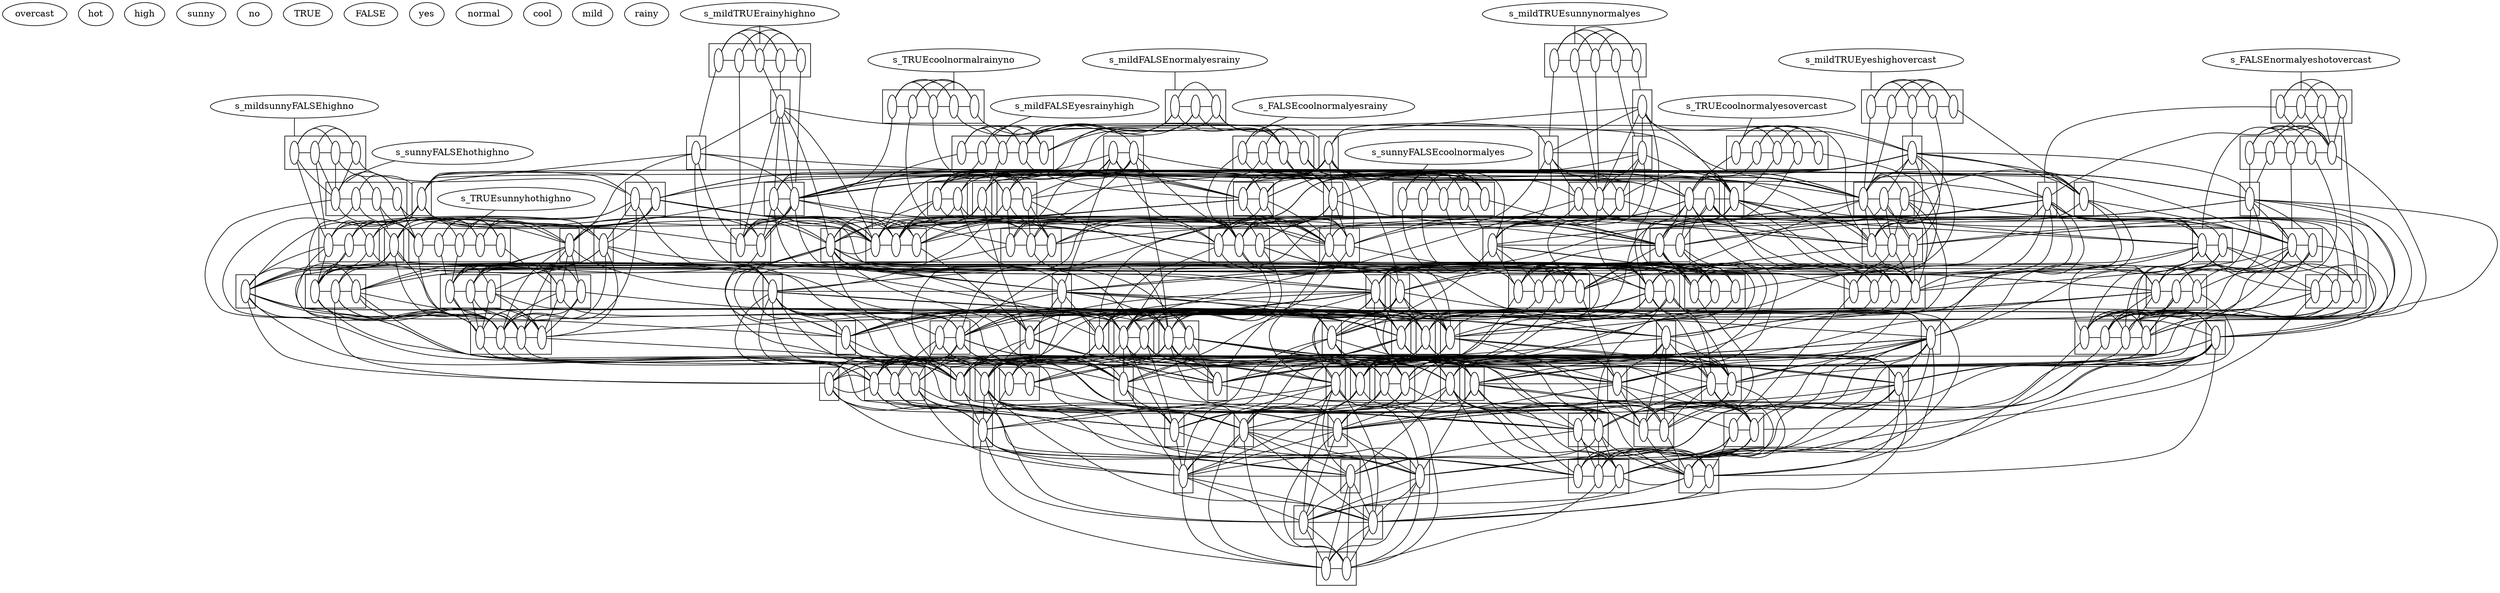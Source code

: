 digraph G {
compound=True;
overcast;
hot;
high;
sunny;
no;
TRUE;
FALSE;
yes;
normal;
cool;
mild;
rainy;
subgraph cluster_FALSEyeshothighovercast {
s_FALSEyesovercasthigh [label=" ", fillcolor=white, fixedsize=True, width=0.2];
s_FALSEhotyeshigh [label=" ", fillcolor=white, fixedsize=True, width=0.2];
s_hotyesovercasthigh [label=" ", fillcolor=white, fixedsize=True, width=0.2];
s_FALSEhotovercasthigh [label=" ", fillcolor=white, fixedsize=True, width=0.2];
s_FALSEhotyesovercast [label=" ", fillcolor=white, fixedsize=True, width=0.2];
subgraph  {
rank=same;
s_FALSEyesovercasthigh -> s_FALSEhotyeshigh  [arrowhead=none, color=black];
s_FALSEyesovercasthigh -> s_hotyesovercasthigh  [arrowhead=none, color=black];
s_FALSEyesovercasthigh -> s_FALSEhotovercasthigh  [arrowhead=none, color=black];
s_FALSEyesovercasthigh -> s_FALSEhotyesovercast  [arrowhead=none, color=black];
s_FALSEhotyeshigh -> s_hotyesovercasthigh  [arrowhead=none, color=black];
s_FALSEhotyeshigh -> s_FALSEhotovercasthigh  [arrowhead=none, color=black];
s_FALSEhotyeshigh -> s_FALSEhotyesovercast  [arrowhead=none, color=black];
s_hotyesovercasthigh -> s_FALSEhotovercasthigh  [arrowhead=none, color=black];
s_hotyesovercasthigh -> s_FALSEhotyesovercast  [arrowhead=none, color=black];
s_FALSEhotovercasthigh -> s_FALSEhotyesovercast  [arrowhead=none, color=black];
}

}

subgraph cluster_FALSEnormalyeshotovercast {
s_normalyesovercastFALSE [label=" ", fillcolor=white, fixedsize=True, width=0.2];
s_normalhotyesFALSE [label=" ", fillcolor=white, fixedsize=True, width=0.2];
s_normalhotyesovercast [label=" ", fillcolor=white, fixedsize=True, width=0.2];
s_normalhotovercastFALSE [label=" ", fillcolor=white, fixedsize=True, width=0.2];
s_FALSEhotyesovercast [label=" ", fillcolor=white, fixedsize=True, width=0.2];
subgraph  {
rank=same;
s_normalyesovercastFALSE -> s_normalhotyesFALSE  [arrowhead=none, color=black];
s_normalyesovercastFALSE -> s_normalhotyesovercast  [arrowhead=none, color=black];
s_normalyesovercastFALSE -> s_normalhotovercastFALSE  [arrowhead=none, color=black];
s_normalyesovercastFALSE -> s_FALSEhotyesovercast  [arrowhead=none, color=black];
s_normalhotyesFALSE -> s_normalhotyesovercast  [arrowhead=none, color=black];
s_normalhotyesFALSE -> s_normalhotovercastFALSE  [arrowhead=none, color=black];
s_normalhotyesFALSE -> s_FALSEhotyesovercast  [arrowhead=none, color=black];
s_normalhotyesovercast -> s_normalhotovercastFALSE  [arrowhead=none, color=black];
s_normalhotyesovercast -> s_FALSEhotyesovercast  [arrowhead=none, color=black];
s_normalhotovercastFALSE -> s_FALSEhotyesovercast  [arrowhead=none, color=black];
}

}

subgraph cluster_TRUEsunnyhothighno {
s_nosunnyhighTRUE [label=" ", fillcolor=white, fixedsize=True, width=0.2];
s_nohotTRUEhigh [label=" ", fillcolor=white, fixedsize=True, width=0.2];
s_TRUEhotsunnyhigh [label=" ", fillcolor=white, fixedsize=True, width=0.2];
s_noTRUEhotsunny [label=" ", fillcolor=white, fixedsize=True, width=0.2];
s_nohotsunnyhigh [label=" ", fillcolor=white, fixedsize=True, width=0.2];
subgraph  {
rank=same;
s_nosunnyhighTRUE -> s_nohotTRUEhigh  [arrowhead=none, color=black];
s_nosunnyhighTRUE -> s_TRUEhotsunnyhigh  [arrowhead=none, color=black];
s_nosunnyhighTRUE -> s_noTRUEhotsunny  [arrowhead=none, color=black];
s_nosunnyhighTRUE -> s_nohotsunnyhigh  [arrowhead=none, color=black];
s_nohotTRUEhigh -> s_TRUEhotsunnyhigh  [arrowhead=none, color=black];
s_nohotTRUEhigh -> s_noTRUEhotsunny  [arrowhead=none, color=black];
s_nohotTRUEhigh -> s_nohotsunnyhigh  [arrowhead=none, color=black];
s_TRUEhotsunnyhigh -> s_noTRUEhotsunny  [arrowhead=none, color=black];
s_TRUEhotsunnyhigh -> s_nohotsunnyhigh  [arrowhead=none, color=black];
s_noTRUEhotsunny -> s_nohotsunnyhigh  [arrowhead=none, color=black];
}

}

subgraph cluster_sunnyFALSEhothighno {
s_nosunnyFALSEhigh [label=" ", fillcolor=white, fixedsize=True, width=0.2];
s_nohotFALSEhigh [label=" ", fillcolor=white, fixedsize=True, width=0.2];
s_hotsunnyFALSEhigh [label=" ", fillcolor=white, fixedsize=True, width=0.2];
s_nohotsunnyFALSE [label=" ", fillcolor=white, fixedsize=True, width=0.2];
s_nohotsunnyhigh [label=" ", fillcolor=white, fixedsize=True, width=0.2];
subgraph  {
rank=same;
s_nosunnyFALSEhigh -> s_nohotFALSEhigh  [arrowhead=none, color=black];
s_nosunnyFALSEhigh -> s_hotsunnyFALSEhigh  [arrowhead=none, color=black];
s_nosunnyFALSEhigh -> s_nohotsunnyFALSE  [arrowhead=none, color=black];
s_nosunnyFALSEhigh -> s_nohotsunnyhigh  [arrowhead=none, color=black];
s_nohotFALSEhigh -> s_hotsunnyFALSEhigh  [arrowhead=none, color=black];
s_nohotFALSEhigh -> s_nohotsunnyFALSE  [arrowhead=none, color=black];
s_nohotFALSEhigh -> s_nohotsunnyhigh  [arrowhead=none, color=black];
s_hotsunnyFALSEhigh -> s_nohotsunnyFALSE  [arrowhead=none, color=black];
s_hotsunnyFALSEhigh -> s_nohotsunnyhigh  [arrowhead=none, color=black];
s_nohotsunnyFALSE -> s_nohotsunnyhigh  [arrowhead=none, color=black];
}

}

subgraph cluster_TRUEcoolnormalyesovercast {
s_normalTRUEyescool [label=" ", fillcolor=white, fixedsize=True, width=0.2];
s_normalTRUEyesovercast [label=" ", fillcolor=white, fixedsize=True, width=0.2];
s_normalTRUEovercastcool [label=" ", fillcolor=white, fixedsize=True, width=0.2];
s_normalyesovercastcool [label=" ", fillcolor=white, fixedsize=True, width=0.2];
s_TRUEyesovercastcool [label=" ", fillcolor=white, fixedsize=True, width=0.2];
subgraph  {
rank=same;
s_normalTRUEyescool -> s_normalTRUEyesovercast  [arrowhead=none, color=black];
s_normalTRUEyescool -> s_normalTRUEovercastcool  [arrowhead=none, color=black];
s_normalTRUEyescool -> s_normalyesovercastcool  [arrowhead=none, color=black];
s_normalTRUEyescool -> s_TRUEyesovercastcool  [arrowhead=none, color=black];
s_normalTRUEyesovercast -> s_normalTRUEovercastcool  [arrowhead=none, color=black];
s_normalTRUEyesovercast -> s_normalyesovercastcool  [arrowhead=none, color=black];
s_normalTRUEyesovercast -> s_TRUEyesovercastcool  [arrowhead=none, color=black];
s_normalTRUEovercastcool -> s_normalyesovercastcool  [arrowhead=none, color=black];
s_normalTRUEovercastcool -> s_TRUEyesovercastcool  [arrowhead=none, color=black];
s_normalyesovercastcool -> s_TRUEyesovercastcool  [arrowhead=none, color=black];
}

}

subgraph cluster_mildTRUEyeshighovercast {
s_mildTRUEyeshigh [label=" ", fillcolor=white, fixedsize=True, width=0.2];
s_mildyesovercasthigh [label=" ", fillcolor=white, fixedsize=True, width=0.2];
s_TRUEyesovercasthigh [label=" ", fillcolor=white, fixedsize=True, width=0.2];
s_mildTRUEovercasthigh [label=" ", fillcolor=white, fixedsize=True, width=0.2];
s_mildTRUEyesovercast [label=" ", fillcolor=white, fixedsize=True, width=0.2];
subgraph  {
rank=same;
s_mildTRUEyeshigh -> s_mildyesovercasthigh  [arrowhead=none, color=black];
s_mildTRUEyeshigh -> s_TRUEyesovercasthigh  [arrowhead=none, color=black];
s_mildTRUEyeshigh -> s_mildTRUEovercasthigh  [arrowhead=none, color=black];
s_mildTRUEyeshigh -> s_mildTRUEyesovercast  [arrowhead=none, color=black];
s_mildyesovercasthigh -> s_TRUEyesovercasthigh  [arrowhead=none, color=black];
s_mildyesovercasthigh -> s_mildTRUEovercasthigh  [arrowhead=none, color=black];
s_mildyesovercasthigh -> s_mildTRUEyesovercast  [arrowhead=none, color=black];
s_TRUEyesovercasthigh -> s_mildTRUEovercasthigh  [arrowhead=none, color=black];
s_TRUEyesovercasthigh -> s_mildTRUEyesovercast  [arrowhead=none, color=black];
s_mildTRUEovercasthigh -> s_mildTRUEyesovercast  [arrowhead=none, color=black];
}

}

subgraph cluster_sunnyFALSEcoolnormalyes {
s_normalsunnyyescool [label=" ", fillcolor=white, fixedsize=True, width=0.2];
s_normalsunnyFALSEyes [label=" ", fillcolor=white, fixedsize=True, width=0.2];
s_normalyesFALSEcool [label=" ", fillcolor=white, fixedsize=True, width=0.2];
s_sunnyFALSEyescool [label=" ", fillcolor=white, fixedsize=True, width=0.2];
s_normalsunnyFALSEcool [label=" ", fillcolor=white, fixedsize=True, width=0.2];
subgraph  {
rank=same;
s_normalsunnyyescool -> s_normalsunnyFALSEyes  [arrowhead=none, color=black];
s_normalsunnyyescool -> s_normalyesFALSEcool  [arrowhead=none, color=black];
s_normalsunnyyescool -> s_sunnyFALSEyescool  [arrowhead=none, color=black];
s_normalsunnyyescool -> s_normalsunnyFALSEcool  [arrowhead=none, color=black];
s_normalsunnyFALSEyes -> s_normalyesFALSEcool  [arrowhead=none, color=black];
s_normalsunnyFALSEyes -> s_sunnyFALSEyescool  [arrowhead=none, color=black];
s_normalsunnyFALSEyes -> s_normalsunnyFALSEcool  [arrowhead=none, color=black];
s_normalyesFALSEcool -> s_sunnyFALSEyescool  [arrowhead=none, color=black];
s_normalyesFALSEcool -> s_normalsunnyFALSEcool  [arrowhead=none, color=black];
s_sunnyFALSEyescool -> s_normalsunnyFALSEcool  [arrowhead=none, color=black];
}

}

subgraph cluster_FALSEcoolnormalyesrainy {
s_normalrainyyescool [label=" ", fillcolor=white, fixedsize=True, width=0.2];
s_normalrainyyesFALSE [label=" ", fillcolor=white, fixedsize=True, width=0.2];
s_normalyesFALSEcool [label=" ", fillcolor=white, fixedsize=True, width=0.2];
s_rainyyesFALSEcool [label=" ", fillcolor=white, fixedsize=True, width=0.2];
s_normalrainyFALSEcool [label=" ", fillcolor=white, fixedsize=True, width=0.2];
subgraph  {
rank=same;
s_normalrainyyescool -> s_normalrainyyesFALSE  [arrowhead=none, color=black];
s_normalrainyyescool -> s_normalyesFALSEcool  [arrowhead=none, color=black];
s_normalrainyyescool -> s_rainyyesFALSEcool  [arrowhead=none, color=black];
s_normalrainyyescool -> s_normalrainyFALSEcool  [arrowhead=none, color=black];
s_normalrainyyesFALSE -> s_normalyesFALSEcool  [arrowhead=none, color=black];
s_normalrainyyesFALSE -> s_rainyyesFALSEcool  [arrowhead=none, color=black];
s_normalrainyyesFALSE -> s_normalrainyFALSEcool  [arrowhead=none, color=black];
s_normalyesFALSEcool -> s_rainyyesFALSEcool  [arrowhead=none, color=black];
s_normalyesFALSEcool -> s_normalrainyFALSEcool  [arrowhead=none, color=black];
s_rainyyesFALSEcool -> s_normalrainyFALSEcool  [arrowhead=none, color=black];
}

}

subgraph cluster_mildsunnyFALSEhighno {
s_mildnosunnyhigh [label=" ", fillcolor=white, fixedsize=True, width=0.2];
s_mildnoFALSEhigh [label=" ", fillcolor=white, fixedsize=True, width=0.2];
s_mildsunnyhighFALSE [label=" ", fillcolor=white, fixedsize=True, width=0.2];
s_nosunnyFALSEhigh [label=" ", fillcolor=white, fixedsize=True, width=0.2];
s_mildnosunnyFALSE [label=" ", fillcolor=white, fixedsize=True, width=0.2];
subgraph  {
rank=same;
s_mildnosunnyhigh -> s_mildnoFALSEhigh  [arrowhead=none, color=black];
s_mildnosunnyhigh -> s_mildsunnyhighFALSE  [arrowhead=none, color=black];
s_mildnosunnyhigh -> s_nosunnyFALSEhigh  [arrowhead=none, color=black];
s_mildnosunnyhigh -> s_mildnosunnyFALSE  [arrowhead=none, color=black];
s_mildnoFALSEhigh -> s_mildsunnyhighFALSE  [arrowhead=none, color=black];
s_mildnoFALSEhigh -> s_nosunnyFALSEhigh  [arrowhead=none, color=black];
s_mildnoFALSEhigh -> s_mildnosunnyFALSE  [arrowhead=none, color=black];
s_mildsunnyhighFALSE -> s_nosunnyFALSEhigh  [arrowhead=none, color=black];
s_mildsunnyhighFALSE -> s_mildnosunnyFALSE  [arrowhead=none, color=black];
s_nosunnyFALSEhigh -> s_mildnosunnyFALSE  [arrowhead=none, color=black];
}

}

subgraph cluster_mildFALSEyesrainyhigh {
s_mildrainyyeshigh [label=" ", fillcolor=white, fixedsize=True, width=0.2];
s_mildyeshighFALSE [label=" ", fillcolor=white, fixedsize=True, width=0.2];
s_FALSErainyyeshigh [label=" ", fillcolor=white, fixedsize=True, width=0.2];
s_mildrainyyesFALSE [label=" ", fillcolor=white, fixedsize=True, width=0.2];
s_mildrainyhighFALSE [label=" ", fillcolor=white, fixedsize=True, width=0.2];
subgraph  {
rank=same;
s_mildrainyyeshigh -> s_mildyeshighFALSE  [arrowhead=none, color=black];
s_mildrainyyeshigh -> s_FALSErainyyeshigh  [arrowhead=none, color=black];
s_mildrainyyeshigh -> s_mildrainyyesFALSE  [arrowhead=none, color=black];
s_mildrainyyeshigh -> s_mildrainyhighFALSE  [arrowhead=none, color=black];
s_mildyeshighFALSE -> s_FALSErainyyeshigh  [arrowhead=none, color=black];
s_mildyeshighFALSE -> s_mildrainyyesFALSE  [arrowhead=none, color=black];
s_mildyeshighFALSE -> s_mildrainyhighFALSE  [arrowhead=none, color=black];
s_FALSErainyyeshigh -> s_mildrainyyesFALSE  [arrowhead=none, color=black];
s_FALSErainyyeshigh -> s_mildrainyhighFALSE  [arrowhead=none, color=black];
s_mildrainyyesFALSE -> s_mildrainyhighFALSE  [arrowhead=none, color=black];
}

}

subgraph cluster_mildFALSEnormalyesrainy {
s_mildrainyyesnormal [label=" ", fillcolor=white, fixedsize=True, width=0.2];
s_mildyesFALSEnormal [label=" ", fillcolor=white, fixedsize=True, width=0.2];
s_normalrainyyesFALSE [label=" ", fillcolor=white, fixedsize=True, width=0.2];
s_mildrainyyesFALSE [label=" ", fillcolor=white, fixedsize=True, width=0.2];
s_mildrainyFALSEnormal [label=" ", fillcolor=white, fixedsize=True, width=0.2];
subgraph  {
rank=same;
s_mildrainyyesnormal -> s_mildyesFALSEnormal  [arrowhead=none, color=black];
s_mildrainyyesnormal -> s_normalrainyyesFALSE  [arrowhead=none, color=black];
s_mildrainyyesnormal -> s_mildrainyyesFALSE  [arrowhead=none, color=black];
s_mildrainyyesnormal -> s_mildrainyFALSEnormal  [arrowhead=none, color=black];
s_mildyesFALSEnormal -> s_normalrainyyesFALSE  [arrowhead=none, color=black];
s_mildyesFALSEnormal -> s_mildrainyyesFALSE  [arrowhead=none, color=black];
s_mildyesFALSEnormal -> s_mildrainyFALSEnormal  [arrowhead=none, color=black];
s_normalrainyyesFALSE -> s_mildrainyyesFALSE  [arrowhead=none, color=black];
s_normalrainyyesFALSE -> s_mildrainyFALSEnormal  [arrowhead=none, color=black];
s_mildrainyyesFALSE -> s_mildrainyFALSEnormal  [arrowhead=none, color=black];
}

}

subgraph cluster_mildTRUEsunnynormalyes {
s_mildTRUEsunnynormal [label=" ", fillcolor=white, fixedsize=True, width=0.2];
s_mildTRUEyesnormal [label=" ", fillcolor=white, fixedsize=True, width=0.2];
s_normalTRUEsunnyyes [label=" ", fillcolor=white, fixedsize=True, width=0.2];
s_mildsunnyyesnormal [label=" ", fillcolor=white, fixedsize=True, width=0.2];
s_mildTRUEsunnyyes [label=" ", fillcolor=white, fixedsize=True, width=0.2];
subgraph  {
rank=same;
s_mildTRUEsunnynormal -> s_mildTRUEyesnormal  [arrowhead=none, color=black];
s_mildTRUEsunnynormal -> s_normalTRUEsunnyyes  [arrowhead=none, color=black];
s_mildTRUEsunnynormal -> s_mildsunnyyesnormal  [arrowhead=none, color=black];
s_mildTRUEsunnynormal -> s_mildTRUEsunnyyes  [arrowhead=none, color=black];
s_mildTRUEyesnormal -> s_normalTRUEsunnyyes  [arrowhead=none, color=black];
s_mildTRUEyesnormal -> s_mildsunnyyesnormal  [arrowhead=none, color=black];
s_mildTRUEyesnormal -> s_mildTRUEsunnyyes  [arrowhead=none, color=black];
s_normalTRUEsunnyyes -> s_mildsunnyyesnormal  [arrowhead=none, color=black];
s_normalTRUEsunnyyes -> s_mildTRUEsunnyyes  [arrowhead=none, color=black];
s_mildsunnyyesnormal -> s_mildTRUEsunnyyes  [arrowhead=none, color=black];
}

}

subgraph cluster_mildTRUErainyhighno {
s_mildnorainyTRUE [label=" ", fillcolor=white, fixedsize=True, width=0.2];
s_mildTRUErainyhigh [label=" ", fillcolor=white, fixedsize=True, width=0.2];
s_mildnoTRUEhigh [label=" ", fillcolor=white, fixedsize=True, width=0.2];
s_norainyTRUEhigh [label=" ", fillcolor=white, fixedsize=True, width=0.2];
s_mildnorainyhigh [label=" ", fillcolor=white, fixedsize=True, width=0.2];
subgraph  {
rank=same;
s_mildnorainyTRUE -> s_mildTRUErainyhigh  [arrowhead=none, color=black];
s_mildnorainyTRUE -> s_mildnoTRUEhigh  [arrowhead=none, color=black];
s_mildnorainyTRUE -> s_norainyTRUEhigh  [arrowhead=none, color=black];
s_mildnorainyTRUE -> s_mildnorainyhigh  [arrowhead=none, color=black];
s_mildTRUErainyhigh -> s_mildnoTRUEhigh  [arrowhead=none, color=black];
s_mildTRUErainyhigh -> s_norainyTRUEhigh  [arrowhead=none, color=black];
s_mildTRUErainyhigh -> s_mildnorainyhigh  [arrowhead=none, color=black];
s_mildnoTRUEhigh -> s_norainyTRUEhigh  [arrowhead=none, color=black];
s_mildnoTRUEhigh -> s_mildnorainyhigh  [arrowhead=none, color=black];
s_norainyTRUEhigh -> s_mildnorainyhigh  [arrowhead=none, color=black];
}

}

subgraph cluster_TRUEcoolnormalrainyno {
s_norainyTRUEcool [label=" ", fillcolor=white, fixedsize=True, width=0.2];
s_normalnorainyTRUE [label=" ", fillcolor=white, fixedsize=True, width=0.2];
s_normalTRUErainycool [label=" ", fillcolor=white, fixedsize=True, width=0.2];
s_normalnoTRUEcool [label=" ", fillcolor=white, fixedsize=True, width=0.2];
s_normalnorainycool [label=" ", fillcolor=white, fixedsize=True, width=0.2];
subgraph  {
rank=same;
s_norainyTRUEcool -> s_normalnorainyTRUE  [arrowhead=none, color=black];
s_norainyTRUEcool -> s_normalTRUErainycool  [arrowhead=none, color=black];
s_norainyTRUEcool -> s_normalnoTRUEcool  [arrowhead=none, color=black];
s_norainyTRUEcool -> s_normalnorainycool  [arrowhead=none, color=black];
s_normalnorainyTRUE -> s_normalTRUErainycool  [arrowhead=none, color=black];
s_normalnorainyTRUE -> s_normalnoTRUEcool  [arrowhead=none, color=black];
s_normalnorainyTRUE -> s_normalnorainycool  [arrowhead=none, color=black];
s_normalTRUErainycool -> s_normalnoTRUEcool  [arrowhead=none, color=black];
s_normalTRUErainycool -> s_normalnorainycool  [arrowhead=none, color=black];
s_normalnoTRUEcool -> s_normalnorainycool  [arrowhead=none, color=black];
}

}

subgraph cluster_FALSEhotyesovercast {
s_FALSEyesovercast [label=" ", fillcolor=white, fixedsize=True, width=0.2];
s_hotyesFALSE [label=" ", fillcolor=white, fixedsize=True, width=0.2];
s_hotyesovercast [label=" ", fillcolor=white, fixedsize=True, width=0.2];
s_FALSEhotovercast [label=" ", fillcolor=white, fixedsize=True, width=0.2];
subgraph  {
rank=same;
s_FALSEyesovercast -> s_hotyesFALSE  [arrowhead=none, color=black];
s_FALSEyesovercast -> s_hotyesovercast  [arrowhead=none, color=black];
s_FALSEyesovercast -> s_FALSEhotovercast  [arrowhead=none, color=black];
s_hotyesFALSE -> s_hotyesovercast  [arrowhead=none, color=black];
s_hotyesFALSE -> s_FALSEhotovercast  [arrowhead=none, color=black];
s_hotyesovercast -> s_FALSEhotovercast  [arrowhead=none, color=black];
}

}

subgraph cluster_FALSEhotovercasthigh {
s_FALSEovercasthigh [label=" ", fillcolor=white, fixedsize=True, width=0.2];
s_FALSEhothigh [label=" ", fillcolor=white, fixedsize=True, width=0.2];
s_hotovercasthigh [label=" ", fillcolor=white, fixedsize=True, width=0.2];
s_FALSEhotovercast [label=" ", fillcolor=white, fixedsize=True, width=0.2];
subgraph  {
rank=same;
s_FALSEovercasthigh -> s_FALSEhothigh  [arrowhead=none, color=black];
s_FALSEovercasthigh -> s_hotovercasthigh  [arrowhead=none, color=black];
s_FALSEovercasthigh -> s_FALSEhotovercast  [arrowhead=none, color=black];
s_FALSEhothigh -> s_hotovercasthigh  [arrowhead=none, color=black];
s_FALSEhothigh -> s_FALSEhotovercast  [arrowhead=none, color=black];
s_hotovercasthigh -> s_FALSEhotovercast  [arrowhead=none, color=black];
}

}

subgraph cluster_hotyesovercasthigh {
s_yesovercasthigh [label=" ", fillcolor=white, fixedsize=True, width=0.2];
s_hotyeshigh [label=" ", fillcolor=white, fixedsize=True, width=0.2];
s_hotovercasthigh [label=" ", fillcolor=white, fixedsize=True, width=0.2];
s_hotyesovercast [label=" ", fillcolor=white, fixedsize=True, width=0.2];
subgraph  {
rank=same;
s_yesovercasthigh -> s_hotyeshigh  [arrowhead=none, color=black];
s_yesovercasthigh -> s_hotovercasthigh  [arrowhead=none, color=black];
s_yesovercasthigh -> s_hotyesovercast  [arrowhead=none, color=black];
s_hotyeshigh -> s_hotovercasthigh  [arrowhead=none, color=black];
s_hotyeshigh -> s_hotyesovercast  [arrowhead=none, color=black];
s_hotovercasthigh -> s_hotyesovercast  [arrowhead=none, color=black];
}

}

subgraph cluster_normalhotovercastFALSE {
s_normalovercastFALSE [label=" ", fillcolor=white, fixedsize=True, width=0.2];
s_normalhotFALSE [label=" ", fillcolor=white, fixedsize=True, width=0.2];
s_normalhotovercast [label=" ", fillcolor=white, fixedsize=True, width=0.2];
s_FALSEhotovercast [label=" ", fillcolor=white, fixedsize=True, width=0.2];
subgraph  {
rank=same;
s_normalovercastFALSE -> s_normalhotFALSE  [arrowhead=none, color=black];
s_normalovercastFALSE -> s_normalhotovercast  [arrowhead=none, color=black];
s_normalovercastFALSE -> s_FALSEhotovercast  [arrowhead=none, color=black];
s_normalhotFALSE -> s_normalhotovercast  [arrowhead=none, color=black];
s_normalhotFALSE -> s_FALSEhotovercast  [arrowhead=none, color=black];
s_normalhotovercast -> s_FALSEhotovercast  [arrowhead=none, color=black];
}

}

subgraph cluster_normalhotyesovercast {
s_normalyesovercast [label=" ", fillcolor=white, fixedsize=True, width=0.2];
s_normalhotyes [label=" ", fillcolor=white, fixedsize=True, width=0.2];
s_normalhotovercast [label=" ", fillcolor=white, fixedsize=True, width=0.2];
s_hotyesovercast [label=" ", fillcolor=white, fixedsize=True, width=0.2];
subgraph  {
rank=same;
s_normalyesovercast -> s_normalhotyes  [arrowhead=none, color=black];
s_normalyesovercast -> s_normalhotovercast  [arrowhead=none, color=black];
s_normalyesovercast -> s_hotyesovercast  [arrowhead=none, color=black];
s_normalhotyes -> s_normalhotovercast  [arrowhead=none, color=black];
s_normalhotyes -> s_hotyesovercast  [arrowhead=none, color=black];
s_normalhotovercast -> s_hotyesovercast  [arrowhead=none, color=black];
}

}

subgraph cluster_nohotsunnyhigh {
s_nosunnyhigh [label=" ", fillcolor=white, fixedsize=True, width=0.2];
s_nohothigh [label=" ", fillcolor=white, fixedsize=True, width=0.2];
s_hotsunnyhigh [label=" ", fillcolor=white, fixedsize=True, width=0.2];
s_nohotsunny [label=" ", fillcolor=white, fixedsize=True, width=0.2];
subgraph  {
rank=same;
s_nosunnyhigh -> s_nohothigh  [arrowhead=none, color=black];
s_nosunnyhigh -> s_hotsunnyhigh  [arrowhead=none, color=black];
s_nosunnyhigh -> s_nohotsunny  [arrowhead=none, color=black];
s_nohothigh -> s_hotsunnyhigh  [arrowhead=none, color=black];
s_nohothigh -> s_nohotsunny  [arrowhead=none, color=black];
s_hotsunnyhigh -> s_nohotsunny  [arrowhead=none, color=black];
}

}

subgraph cluster_noTRUEhotsunny {
s_nosunnyTRUE [label=" ", fillcolor=white, fixedsize=True, width=0.2];
s_nohotTRUE [label=" ", fillcolor=white, fixedsize=True, width=0.2];
s_TRUEhotsunny [label=" ", fillcolor=white, fixedsize=True, width=0.2];
s_nohotsunny [label=" ", fillcolor=white, fixedsize=True, width=0.2];
subgraph  {
rank=same;
s_nosunnyTRUE -> s_nohotTRUE  [arrowhead=none, color=black];
s_nosunnyTRUE -> s_TRUEhotsunny  [arrowhead=none, color=black];
s_nosunnyTRUE -> s_nohotsunny  [arrowhead=none, color=black];
s_nohotTRUE -> s_TRUEhotsunny  [arrowhead=none, color=black];
s_nohotTRUE -> s_nohotsunny  [arrowhead=none, color=black];
s_TRUEhotsunny -> s_nohotsunny  [arrowhead=none, color=black];
}

}

subgraph cluster_TRUEhotsunnyhigh {
s_TRUEsunnyhigh [label=" ", fillcolor=white, fixedsize=True, width=0.2];
s_TRUEhothigh [label=" ", fillcolor=white, fixedsize=True, width=0.2];
s_TRUEhotsunny [label=" ", fillcolor=white, fixedsize=True, width=0.2];
s_hotsunnyhigh [label=" ", fillcolor=white, fixedsize=True, width=0.2];
subgraph  {
rank=same;
s_TRUEsunnyhigh -> s_TRUEhothigh  [arrowhead=none, color=black];
s_TRUEsunnyhigh -> s_TRUEhotsunny  [arrowhead=none, color=black];
s_TRUEsunnyhigh -> s_hotsunnyhigh  [arrowhead=none, color=black];
s_TRUEhothigh -> s_TRUEhotsunny  [arrowhead=none, color=black];
s_TRUEhothigh -> s_hotsunnyhigh  [arrowhead=none, color=black];
s_TRUEhotsunny -> s_hotsunnyhigh  [arrowhead=none, color=black];
}

}

subgraph cluster_nohotsunnyFALSE {
s_nosunnyFALSE [label=" ", fillcolor=white, fixedsize=True, width=0.2];
s_nohotFALSE [label=" ", fillcolor=white, fixedsize=True, width=0.2];
s_hotsunnyFALSE [label=" ", fillcolor=white, fixedsize=True, width=0.2];
s_nohotsunny [label=" ", fillcolor=white, fixedsize=True, width=0.2];
subgraph  {
rank=same;
s_nosunnyFALSE -> s_nohotFALSE  [arrowhead=none, color=black];
s_nosunnyFALSE -> s_hotsunnyFALSE  [arrowhead=none, color=black];
s_nosunnyFALSE -> s_nohotsunny  [arrowhead=none, color=black];
s_nohotFALSE -> s_hotsunnyFALSE  [arrowhead=none, color=black];
s_nohotFALSE -> s_nohotsunny  [arrowhead=none, color=black];
s_hotsunnyFALSE -> s_nohotsunny  [arrowhead=none, color=black];
}

}

subgraph cluster_hotsunnyFALSEhigh {
s_FALSEsunnyhigh [label=" ", fillcolor=white, fixedsize=True, width=0.2];
s_FALSEhothigh [label=" ", fillcolor=white, fixedsize=True, width=0.2];
s_hotsunnyFALSE [label=" ", fillcolor=white, fixedsize=True, width=0.2];
s_hotsunnyhigh [label=" ", fillcolor=white, fixedsize=True, width=0.2];
subgraph  {
rank=same;
s_FALSEsunnyhigh -> s_FALSEhothigh  [arrowhead=none, color=black];
s_FALSEsunnyhigh -> s_hotsunnyFALSE  [arrowhead=none, color=black];
s_FALSEsunnyhigh -> s_hotsunnyhigh  [arrowhead=none, color=black];
s_FALSEhothigh -> s_hotsunnyFALSE  [arrowhead=none, color=black];
s_FALSEhothigh -> s_hotsunnyhigh  [arrowhead=none, color=black];
s_hotsunnyFALSE -> s_hotsunnyhigh  [arrowhead=none, color=black];
}

}

subgraph cluster_nohotTRUEhigh {
s_noTRUEhigh [label=" ", fillcolor=white, fixedsize=True, width=0.2];
s_TRUEhothigh [label=" ", fillcolor=white, fixedsize=True, width=0.2];
s_nohothigh [label=" ", fillcolor=white, fixedsize=True, width=0.2];
s_nohotTRUE [label=" ", fillcolor=white, fixedsize=True, width=0.2];
subgraph  {
rank=same;
s_noTRUEhigh -> s_TRUEhothigh  [arrowhead=none, color=black];
s_noTRUEhigh -> s_nohothigh  [arrowhead=none, color=black];
s_noTRUEhigh -> s_nohotTRUE  [arrowhead=none, color=black];
s_TRUEhothigh -> s_nohothigh  [arrowhead=none, color=black];
s_TRUEhothigh -> s_nohotTRUE  [arrowhead=none, color=black];
s_nohothigh -> s_nohotTRUE  [arrowhead=none, color=black];
}

}

subgraph cluster_nohotFALSEhigh {
s_FALSEnohigh [label=" ", fillcolor=white, fixedsize=True, width=0.2];
s_nohotFALSE [label=" ", fillcolor=white, fixedsize=True, width=0.2];
s_nohothigh [label=" ", fillcolor=white, fixedsize=True, width=0.2];
s_FALSEhothigh [label=" ", fillcolor=white, fixedsize=True, width=0.2];
subgraph  {
rank=same;
s_FALSEnohigh -> s_nohotFALSE  [arrowhead=none, color=black];
s_FALSEnohigh -> s_nohothigh  [arrowhead=none, color=black];
s_FALSEnohigh -> s_FALSEhothigh  [arrowhead=none, color=black];
s_nohotFALSE -> s_nohothigh  [arrowhead=none, color=black];
s_nohotFALSE -> s_FALSEhothigh  [arrowhead=none, color=black];
s_nohothigh -> s_FALSEhothigh  [arrowhead=none, color=black];
}

}

subgraph cluster_FALSEhotyeshigh {
s_FALSEyeshigh [label=" ", fillcolor=white, fixedsize=True, width=0.2];
s_hotyesFALSE [label=" ", fillcolor=white, fixedsize=True, width=0.2];
s_hotyeshigh [label=" ", fillcolor=white, fixedsize=True, width=0.2];
s_FALSEhothigh [label=" ", fillcolor=white, fixedsize=True, width=0.2];
subgraph  {
rank=same;
s_FALSEyeshigh -> s_hotyesFALSE  [arrowhead=none, color=black];
s_FALSEyeshigh -> s_hotyeshigh  [arrowhead=none, color=black];
s_FALSEyeshigh -> s_FALSEhothigh  [arrowhead=none, color=black];
s_hotyesFALSE -> s_hotyeshigh  [arrowhead=none, color=black];
s_hotyesFALSE -> s_FALSEhothigh  [arrowhead=none, color=black];
s_hotyeshigh -> s_FALSEhothigh  [arrowhead=none, color=black];
}

}

subgraph cluster_normalhotyesFALSE {
s_normalyesFALSE [label=" ", fillcolor=white, fixedsize=True, width=0.2];
s_normalhotyes [label=" ", fillcolor=white, fixedsize=True, width=0.2];
s_normalhotFALSE [label=" ", fillcolor=white, fixedsize=True, width=0.2];
s_hotyesFALSE [label=" ", fillcolor=white, fixedsize=True, width=0.2];
subgraph  {
rank=same;
s_normalyesFALSE -> s_normalhotyes  [arrowhead=none, color=black];
s_normalyesFALSE -> s_normalhotFALSE  [arrowhead=none, color=black];
s_normalyesFALSE -> s_hotyesFALSE  [arrowhead=none, color=black];
s_normalhotyes -> s_normalhotFALSE  [arrowhead=none, color=black];
s_normalhotyes -> s_hotyesFALSE  [arrowhead=none, color=black];
s_normalhotFALSE -> s_hotyesFALSE  [arrowhead=none, color=black];
}

}

subgraph cluster_TRUEyesovercastcool {
s_TRUEyescool [label=" ", fillcolor=white, fixedsize=True, width=0.2];
s_TRUEovercastcool [label=" ", fillcolor=white, fixedsize=True, width=0.2];
s_TRUEyesovercast [label=" ", fillcolor=white, fixedsize=True, width=0.2];
s_yesovercastcool [label=" ", fillcolor=white, fixedsize=True, width=0.2];
subgraph  {
rank=same;
s_TRUEyescool -> s_TRUEovercastcool  [arrowhead=none, color=black];
s_TRUEyescool -> s_TRUEyesovercast  [arrowhead=none, color=black];
s_TRUEyescool -> s_yesovercastcool  [arrowhead=none, color=black];
s_TRUEovercastcool -> s_TRUEyesovercast  [arrowhead=none, color=black];
s_TRUEovercastcool -> s_yesovercastcool  [arrowhead=none, color=black];
s_TRUEyesovercast -> s_yesovercastcool  [arrowhead=none, color=black];
}

}

subgraph cluster_normalyesovercastcool {
s_normalyescool [label=" ", fillcolor=white, fixedsize=True, width=0.2];
s_normalyesovercast [label=" ", fillcolor=white, fixedsize=True, width=0.2];
s_normalovercastcool [label=" ", fillcolor=white, fixedsize=True, width=0.2];
s_yesovercastcool [label=" ", fillcolor=white, fixedsize=True, width=0.2];
subgraph  {
rank=same;
s_normalyescool -> s_normalyesovercast  [arrowhead=none, color=black];
s_normalyescool -> s_normalovercastcool  [arrowhead=none, color=black];
s_normalyescool -> s_yesovercastcool  [arrowhead=none, color=black];
s_normalyesovercast -> s_normalovercastcool  [arrowhead=none, color=black];
s_normalyesovercast -> s_yesovercastcool  [arrowhead=none, color=black];
s_normalovercastcool -> s_yesovercastcool  [arrowhead=none, color=black];
}

}

subgraph cluster_normalTRUEovercastcool {
s_normalTRUEcool [label=" ", fillcolor=white, fixedsize=True, width=0.2];
s_normalTRUEovercast [label=" ", fillcolor=white, fixedsize=True, width=0.2];
s_normalovercastcool [label=" ", fillcolor=white, fixedsize=True, width=0.2];
s_TRUEovercastcool [label=" ", fillcolor=white, fixedsize=True, width=0.2];
subgraph  {
rank=same;
s_normalTRUEcool -> s_normalTRUEovercast  [arrowhead=none, color=black];
s_normalTRUEcool -> s_normalovercastcool  [arrowhead=none, color=black];
s_normalTRUEcool -> s_TRUEovercastcool  [arrowhead=none, color=black];
s_normalTRUEovercast -> s_normalovercastcool  [arrowhead=none, color=black];
s_normalTRUEovercast -> s_TRUEovercastcool  [arrowhead=none, color=black];
s_normalovercastcool -> s_TRUEovercastcool  [arrowhead=none, color=black];
}

}

subgraph cluster_mildTRUEyesovercast {
s_mildTRUEyes [label=" ", fillcolor=white, fixedsize=True, width=0.2];
s_mildyesovercast [label=" ", fillcolor=white, fixedsize=True, width=0.2];
s_mildTRUEovercast [label=" ", fillcolor=white, fixedsize=True, width=0.2];
s_TRUEyesovercast [label=" ", fillcolor=white, fixedsize=True, width=0.2];
subgraph  {
rank=same;
s_mildTRUEyes -> s_mildyesovercast  [arrowhead=none, color=black];
s_mildTRUEyes -> s_mildTRUEovercast  [arrowhead=none, color=black];
s_mildTRUEyes -> s_TRUEyesovercast  [arrowhead=none, color=black];
s_mildyesovercast -> s_mildTRUEovercast  [arrowhead=none, color=black];
s_mildyesovercast -> s_TRUEyesovercast  [arrowhead=none, color=black];
s_mildTRUEovercast -> s_TRUEyesovercast  [arrowhead=none, color=black];
}

}

subgraph cluster_mildTRUEovercasthigh {
s_mildTRUEhigh [label=" ", fillcolor=white, fixedsize=True, width=0.2];
s_mildovercasthigh [label=" ", fillcolor=white, fixedsize=True, width=0.2];
s_TRUEovercasthigh [label=" ", fillcolor=white, fixedsize=True, width=0.2];
s_mildTRUEovercast [label=" ", fillcolor=white, fixedsize=True, width=0.2];
subgraph  {
rank=same;
s_mildTRUEhigh -> s_mildovercasthigh  [arrowhead=none, color=black];
s_mildTRUEhigh -> s_TRUEovercasthigh  [arrowhead=none, color=black];
s_mildTRUEhigh -> s_mildTRUEovercast  [arrowhead=none, color=black];
s_mildovercasthigh -> s_TRUEovercasthigh  [arrowhead=none, color=black];
s_mildovercasthigh -> s_mildTRUEovercast  [arrowhead=none, color=black];
s_TRUEovercasthigh -> s_mildTRUEovercast  [arrowhead=none, color=black];
}

}

subgraph cluster_TRUEyesovercasthigh {
s_TRUEyeshigh [label=" ", fillcolor=white, fixedsize=True, width=0.2];
s_yesovercasthigh [label=" ", fillcolor=white, fixedsize=True, width=0.2];
s_TRUEovercasthigh [label=" ", fillcolor=white, fixedsize=True, width=0.2];
s_TRUEyesovercast [label=" ", fillcolor=white, fixedsize=True, width=0.2];
subgraph  {
rank=same;
s_TRUEyeshigh -> s_yesovercasthigh  [arrowhead=none, color=black];
s_TRUEyeshigh -> s_TRUEovercasthigh  [arrowhead=none, color=black];
s_TRUEyeshigh -> s_TRUEyesovercast  [arrowhead=none, color=black];
s_yesovercasthigh -> s_TRUEovercasthigh  [arrowhead=none, color=black];
s_yesovercasthigh -> s_TRUEyesovercast  [arrowhead=none, color=black];
s_TRUEovercasthigh -> s_TRUEyesovercast  [arrowhead=none, color=black];
}

}

subgraph cluster_normalTRUEyesovercast {
s_normalTRUEyes [label=" ", fillcolor=white, fixedsize=True, width=0.2];
s_normalyesovercast [label=" ", fillcolor=white, fixedsize=True, width=0.2];
s_normalTRUEovercast [label=" ", fillcolor=white, fixedsize=True, width=0.2];
s_TRUEyesovercast [label=" ", fillcolor=white, fixedsize=True, width=0.2];
subgraph  {
rank=same;
s_normalTRUEyes -> s_normalyesovercast  [arrowhead=none, color=black];
s_normalTRUEyes -> s_normalTRUEovercast  [arrowhead=none, color=black];
s_normalTRUEyes -> s_TRUEyesovercast  [arrowhead=none, color=black];
s_normalyesovercast -> s_normalTRUEovercast  [arrowhead=none, color=black];
s_normalyesovercast -> s_TRUEyesovercast  [arrowhead=none, color=black];
s_normalTRUEovercast -> s_TRUEyesovercast  [arrowhead=none, color=black];
}

}

subgraph cluster_mildyesovercasthigh {
s_mildyeshigh [label=" ", fillcolor=white, fixedsize=True, width=0.2];
s_yesovercasthigh [label=" ", fillcolor=white, fixedsize=True, width=0.2];
s_mildovercasthigh [label=" ", fillcolor=white, fixedsize=True, width=0.2];
s_mildyesovercast [label=" ", fillcolor=white, fixedsize=True, width=0.2];
subgraph  {
rank=same;
s_mildyeshigh -> s_yesovercasthigh  [arrowhead=none, color=black];
s_mildyeshigh -> s_mildovercasthigh  [arrowhead=none, color=black];
s_mildyeshigh -> s_mildyesovercast  [arrowhead=none, color=black];
s_yesovercasthigh -> s_mildovercasthigh  [arrowhead=none, color=black];
s_yesovercasthigh -> s_mildyesovercast  [arrowhead=none, color=black];
s_mildovercasthigh -> s_mildyesovercast  [arrowhead=none, color=black];
}

}

subgraph cluster_FALSEyesovercasthigh {
s_FALSEyeshigh [label=" ", fillcolor=white, fixedsize=True, width=0.2];
s_FALSEyesovercast [label=" ", fillcolor=white, fixedsize=True, width=0.2];
s_FALSEovercasthigh [label=" ", fillcolor=white, fixedsize=True, width=0.2];
s_yesovercasthigh [label=" ", fillcolor=white, fixedsize=True, width=0.2];
subgraph  {
rank=same;
s_FALSEyeshigh -> s_FALSEyesovercast  [arrowhead=none, color=black];
s_FALSEyeshigh -> s_FALSEovercasthigh  [arrowhead=none, color=black];
s_FALSEyeshigh -> s_yesovercasthigh  [arrowhead=none, color=black];
s_FALSEyesovercast -> s_FALSEovercasthigh  [arrowhead=none, color=black];
s_FALSEyesovercast -> s_yesovercasthigh  [arrowhead=none, color=black];
s_FALSEovercasthigh -> s_yesovercasthigh  [arrowhead=none, color=black];
}

}

subgraph cluster_normalyesovercastFALSE {
s_normalyesFALSE [label=" ", fillcolor=white, fixedsize=True, width=0.2];
s_FALSEyesovercast [label=" ", fillcolor=white, fixedsize=True, width=0.2];
s_normalovercastFALSE [label=" ", fillcolor=white, fixedsize=True, width=0.2];
s_normalyesovercast [label=" ", fillcolor=white, fixedsize=True, width=0.2];
subgraph  {
rank=same;
s_normalyesFALSE -> s_FALSEyesovercast  [arrowhead=none, color=black];
s_normalyesFALSE -> s_normalovercastFALSE  [arrowhead=none, color=black];
s_normalyesFALSE -> s_normalyesovercast  [arrowhead=none, color=black];
s_FALSEyesovercast -> s_normalovercastFALSE  [arrowhead=none, color=black];
s_FALSEyesovercast -> s_normalyesovercast  [arrowhead=none, color=black];
s_normalovercastFALSE -> s_normalyesovercast  [arrowhead=none, color=black];
}

}

subgraph cluster_normalsunnyFALSEcool {
s_normalsunnycool [label=" ", fillcolor=white, fixedsize=True, width=0.2];
s_normalsunnyFALSE [label=" ", fillcolor=white, fixedsize=True, width=0.2];
s_normalFALSEcool [label=" ", fillcolor=white, fixedsize=True, width=0.2];
s_sunnyFALSEcool [label=" ", fillcolor=white, fixedsize=True, width=0.2];
subgraph  {
rank=same;
s_normalsunnycool -> s_normalsunnyFALSE  [arrowhead=none, color=black];
s_normalsunnycool -> s_normalFALSEcool  [arrowhead=none, color=black];
s_normalsunnycool -> s_sunnyFALSEcool  [arrowhead=none, color=black];
s_normalsunnyFALSE -> s_normalFALSEcool  [arrowhead=none, color=black];
s_normalsunnyFALSE -> s_sunnyFALSEcool  [arrowhead=none, color=black];
s_normalFALSEcool -> s_sunnyFALSEcool  [arrowhead=none, color=black];
}

}

subgraph cluster_sunnyFALSEyescool {
s_sunnyyescool [label=" ", fillcolor=white, fixedsize=True, width=0.2];
s_sunnyFALSEyes [label=" ", fillcolor=white, fixedsize=True, width=0.2];
s_yesFALSEcool [label=" ", fillcolor=white, fixedsize=True, width=0.2];
s_sunnyFALSEcool [label=" ", fillcolor=white, fixedsize=True, width=0.2];
subgraph  {
rank=same;
s_sunnyyescool -> s_sunnyFALSEyes  [arrowhead=none, color=black];
s_sunnyyescool -> s_yesFALSEcool  [arrowhead=none, color=black];
s_sunnyyescool -> s_sunnyFALSEcool  [arrowhead=none, color=black];
s_sunnyFALSEyes -> s_yesFALSEcool  [arrowhead=none, color=black];
s_sunnyFALSEyes -> s_sunnyFALSEcool  [arrowhead=none, color=black];
s_yesFALSEcool -> s_sunnyFALSEcool  [arrowhead=none, color=black];
}

}

subgraph cluster_normalrainyFALSEcool {
s_normalrainycool [label=" ", fillcolor=white, fixedsize=True, width=0.2];
s_normalrainyFALSE [label=" ", fillcolor=white, fixedsize=True, width=0.2];
s_normalFALSEcool [label=" ", fillcolor=white, fixedsize=True, width=0.2];
s_rainyFALSEcool [label=" ", fillcolor=white, fixedsize=True, width=0.2];
subgraph  {
rank=same;
s_normalrainycool -> s_normalrainyFALSE  [arrowhead=none, color=black];
s_normalrainycool -> s_normalFALSEcool  [arrowhead=none, color=black];
s_normalrainycool -> s_rainyFALSEcool  [arrowhead=none, color=black];
s_normalrainyFALSE -> s_normalFALSEcool  [arrowhead=none, color=black];
s_normalrainyFALSE -> s_rainyFALSEcool  [arrowhead=none, color=black];
s_normalFALSEcool -> s_rainyFALSEcool  [arrowhead=none, color=black];
}

}

subgraph cluster_rainyyesFALSEcool {
s_rainyyescool [label=" ", fillcolor=white, fixedsize=True, width=0.2];
s_rainyyesFALSE [label=" ", fillcolor=white, fixedsize=True, width=0.2];
s_rainyFALSEcool [label=" ", fillcolor=white, fixedsize=True, width=0.2];
s_yesFALSEcool [label=" ", fillcolor=white, fixedsize=True, width=0.2];
subgraph  {
rank=same;
s_rainyyescool -> s_rainyyesFALSE  [arrowhead=none, color=black];
s_rainyyescool -> s_rainyFALSEcool  [arrowhead=none, color=black];
s_rainyyescool -> s_yesFALSEcool  [arrowhead=none, color=black];
s_rainyyesFALSE -> s_rainyFALSEcool  [arrowhead=none, color=black];
s_rainyyesFALSE -> s_yesFALSEcool  [arrowhead=none, color=black];
s_rainyFALSEcool -> s_yesFALSEcool  [arrowhead=none, color=black];
}

}

subgraph cluster_normalyesFALSEcool {
s_normalyescool [label=" ", fillcolor=white, fixedsize=True, width=0.2];
s_normalyesFALSE [label=" ", fillcolor=white, fixedsize=True, width=0.2];
s_normalFALSEcool [label=" ", fillcolor=white, fixedsize=True, width=0.2];
s_yesFALSEcool [label=" ", fillcolor=white, fixedsize=True, width=0.2];
subgraph  {
rank=same;
s_normalyescool -> s_normalyesFALSE  [arrowhead=none, color=black];
s_normalyescool -> s_normalFALSEcool  [arrowhead=none, color=black];
s_normalyescool -> s_yesFALSEcool  [arrowhead=none, color=black];
s_normalyesFALSE -> s_normalFALSEcool  [arrowhead=none, color=black];
s_normalyesFALSE -> s_yesFALSEcool  [arrowhead=none, color=black];
s_normalFALSEcool -> s_yesFALSEcool  [arrowhead=none, color=black];
}

}

subgraph cluster_mildnosunnyFALSE {
s_mildnosunny [label=" ", fillcolor=white, fixedsize=True, width=0.2];
s_mildnoFALSE [label=" ", fillcolor=white, fixedsize=True, width=0.2];
s_mildsunnyFALSE [label=" ", fillcolor=white, fixedsize=True, width=0.2];
s_nosunnyFALSE [label=" ", fillcolor=white, fixedsize=True, width=0.2];
subgraph  {
rank=same;
s_mildnosunny -> s_mildnoFALSE  [arrowhead=none, color=black];
s_mildnosunny -> s_mildsunnyFALSE  [arrowhead=none, color=black];
s_mildnosunny -> s_nosunnyFALSE  [arrowhead=none, color=black];
s_mildnoFALSE -> s_mildsunnyFALSE  [arrowhead=none, color=black];
s_mildnoFALSE -> s_nosunnyFALSE  [arrowhead=none, color=black];
s_mildsunnyFALSE -> s_nosunnyFALSE  [arrowhead=none, color=black];
}

}

subgraph cluster_nosunnyFALSEhigh {
s_nosunnyhigh [label=" ", fillcolor=white, fixedsize=True, width=0.2];
s_FALSEnohigh [label=" ", fillcolor=white, fixedsize=True, width=0.2];
s_FALSEsunnyhigh [label=" ", fillcolor=white, fixedsize=True, width=0.2];
s_nosunnyFALSE [label=" ", fillcolor=white, fixedsize=True, width=0.2];
subgraph  {
rank=same;
s_nosunnyhigh -> s_FALSEnohigh  [arrowhead=none, color=black];
s_nosunnyhigh -> s_FALSEsunnyhigh  [arrowhead=none, color=black];
s_nosunnyhigh -> s_nosunnyFALSE  [arrowhead=none, color=black];
s_FALSEnohigh -> s_FALSEsunnyhigh  [arrowhead=none, color=black];
s_FALSEnohigh -> s_nosunnyFALSE  [arrowhead=none, color=black];
s_FALSEsunnyhigh -> s_nosunnyFALSE  [arrowhead=none, color=black];
}

}

subgraph cluster_mildsunnyhighFALSE {
s_mildsunnyhigh [label=" ", fillcolor=white, fixedsize=True, width=0.2];
s_mildhighFALSE [label=" ", fillcolor=white, fixedsize=True, width=0.2];
s_FALSEsunnyhigh [label=" ", fillcolor=white, fixedsize=True, width=0.2];
s_mildsunnyFALSE [label=" ", fillcolor=white, fixedsize=True, width=0.2];
subgraph  {
rank=same;
s_mildsunnyhigh -> s_mildhighFALSE  [arrowhead=none, color=black];
s_mildsunnyhigh -> s_FALSEsunnyhigh  [arrowhead=none, color=black];
s_mildsunnyhigh -> s_mildsunnyFALSE  [arrowhead=none, color=black];
s_mildhighFALSE -> s_FALSEsunnyhigh  [arrowhead=none, color=black];
s_mildhighFALSE -> s_mildsunnyFALSE  [arrowhead=none, color=black];
s_FALSEsunnyhigh -> s_mildsunnyFALSE  [arrowhead=none, color=black];
}

}

subgraph cluster_normalsunnyFALSEyes {
s_normalsunnyyes [label=" ", fillcolor=white, fixedsize=True, width=0.2];
s_normalyesFALSE [label=" ", fillcolor=white, fixedsize=True, width=0.2];
s_sunnyFALSEyes [label=" ", fillcolor=white, fixedsize=True, width=0.2];
s_normalsunnyFALSE [label=" ", fillcolor=white, fixedsize=True, width=0.2];
subgraph  {
rank=same;
s_normalsunnyyes -> s_normalyesFALSE  [arrowhead=none, color=black];
s_normalsunnyyes -> s_sunnyFALSEyes  [arrowhead=none, color=black];
s_normalsunnyyes -> s_normalsunnyFALSE  [arrowhead=none, color=black];
s_normalyesFALSE -> s_sunnyFALSEyes  [arrowhead=none, color=black];
s_normalyesFALSE -> s_normalsunnyFALSE  [arrowhead=none, color=black];
s_sunnyFALSEyes -> s_normalsunnyFALSE  [arrowhead=none, color=black];
}

}

subgraph cluster_mildnoFALSEhigh {
s_mildnohigh [label=" ", fillcolor=white, fixedsize=True, width=0.2];
s_mildhighFALSE [label=" ", fillcolor=white, fixedsize=True, width=0.2];
s_FALSEnohigh [label=" ", fillcolor=white, fixedsize=True, width=0.2];
s_mildnoFALSE [label=" ", fillcolor=white, fixedsize=True, width=0.2];
subgraph  {
rank=same;
s_mildnohigh -> s_mildhighFALSE  [arrowhead=none, color=black];
s_mildnohigh -> s_FALSEnohigh  [arrowhead=none, color=black];
s_mildnohigh -> s_mildnoFALSE  [arrowhead=none, color=black];
s_mildhighFALSE -> s_FALSEnohigh  [arrowhead=none, color=black];
s_mildhighFALSE -> s_mildnoFALSE  [arrowhead=none, color=black];
s_FALSEnohigh -> s_mildnoFALSE  [arrowhead=none, color=black];
}

}

subgraph cluster_mildrainyhighFALSE {
s_mildrainyhigh [label=" ", fillcolor=white, fixedsize=True, width=0.2];
s_mildhighFALSE [label=" ", fillcolor=white, fixedsize=True, width=0.2];
s_FALSErainyhigh [label=" ", fillcolor=white, fixedsize=True, width=0.2];
s_mildrainyFALSE [label=" ", fillcolor=white, fixedsize=True, width=0.2];
subgraph  {
rank=same;
s_mildrainyhigh -> s_mildhighFALSE  [arrowhead=none, color=black];
s_mildrainyhigh -> s_FALSErainyhigh  [arrowhead=none, color=black];
s_mildrainyhigh -> s_mildrainyFALSE  [arrowhead=none, color=black];
s_mildhighFALSE -> s_FALSErainyhigh  [arrowhead=none, color=black];
s_mildhighFALSE -> s_mildrainyFALSE  [arrowhead=none, color=black];
s_FALSErainyhigh -> s_mildrainyFALSE  [arrowhead=none, color=black];
}

}

subgraph cluster_mildrainyFALSEnormal {
s_mildrainynormal [label=" ", fillcolor=white, fixedsize=True, width=0.2];
s_mildFALSEnormal [label=" ", fillcolor=white, fixedsize=True, width=0.2];
s_normalrainyFALSE [label=" ", fillcolor=white, fixedsize=True, width=0.2];
s_mildrainyFALSE [label=" ", fillcolor=white, fixedsize=True, width=0.2];
subgraph  {
rank=same;
s_mildrainynormal -> s_mildFALSEnormal  [arrowhead=none, color=black];
s_mildrainynormal -> s_normalrainyFALSE  [arrowhead=none, color=black];
s_mildrainynormal -> s_mildrainyFALSE  [arrowhead=none, color=black];
s_mildFALSEnormal -> s_normalrainyFALSE  [arrowhead=none, color=black];
s_mildFALSEnormal -> s_mildrainyFALSE  [arrowhead=none, color=black];
s_normalrainyFALSE -> s_mildrainyFALSE  [arrowhead=none, color=black];
}

}

subgraph cluster_mildrainyyesFALSE {
s_mildrainyyes [label=" ", fillcolor=white, fixedsize=True, width=0.2];
s_mildyesFALSE [label=" ", fillcolor=white, fixedsize=True, width=0.2];
s_rainyyesFALSE [label=" ", fillcolor=white, fixedsize=True, width=0.2];
s_mildrainyFALSE [label=" ", fillcolor=white, fixedsize=True, width=0.2];
subgraph  {
rank=same;
s_mildrainyyes -> s_mildyesFALSE  [arrowhead=none, color=black];
s_mildrainyyes -> s_rainyyesFALSE  [arrowhead=none, color=black];
s_mildrainyyes -> s_mildrainyFALSE  [arrowhead=none, color=black];
s_mildyesFALSE -> s_rainyyesFALSE  [arrowhead=none, color=black];
s_mildyesFALSE -> s_mildrainyFALSE  [arrowhead=none, color=black];
s_rainyyesFALSE -> s_mildrainyFALSE  [arrowhead=none, color=black];
}

}

subgraph cluster_FALSErainyyeshigh {
s_rainyyeshigh [label=" ", fillcolor=white, fixedsize=True, width=0.2];
s_FALSEyeshigh [label=" ", fillcolor=white, fixedsize=True, width=0.2];
s_rainyyesFALSE [label=" ", fillcolor=white, fixedsize=True, width=0.2];
s_FALSErainyhigh [label=" ", fillcolor=white, fixedsize=True, width=0.2];
subgraph  {
rank=same;
s_rainyyeshigh -> s_FALSEyeshigh  [arrowhead=none, color=black];
s_rainyyeshigh -> s_rainyyesFALSE  [arrowhead=none, color=black];
s_rainyyeshigh -> s_FALSErainyhigh  [arrowhead=none, color=black];
s_FALSEyeshigh -> s_rainyyesFALSE  [arrowhead=none, color=black];
s_FALSEyeshigh -> s_FALSErainyhigh  [arrowhead=none, color=black];
s_rainyyesFALSE -> s_FALSErainyhigh  [arrowhead=none, color=black];
}

}

subgraph cluster_normalrainyyesFALSE {
s_normalrainyyes [label=" ", fillcolor=white, fixedsize=True, width=0.2];
s_normalyesFALSE [label=" ", fillcolor=white, fixedsize=True, width=0.2];
s_rainyyesFALSE [label=" ", fillcolor=white, fixedsize=True, width=0.2];
s_normalrainyFALSE [label=" ", fillcolor=white, fixedsize=True, width=0.2];
subgraph  {
rank=same;
s_normalrainyyes -> s_normalyesFALSE  [arrowhead=none, color=black];
s_normalrainyyes -> s_rainyyesFALSE  [arrowhead=none, color=black];
s_normalrainyyes -> s_normalrainyFALSE  [arrowhead=none, color=black];
s_normalyesFALSE -> s_rainyyesFALSE  [arrowhead=none, color=black];
s_normalyesFALSE -> s_normalrainyFALSE  [arrowhead=none, color=black];
s_rainyyesFALSE -> s_normalrainyFALSE  [arrowhead=none, color=black];
}

}

subgraph cluster_mildyeshighFALSE {
s_mildyeshigh [label=" ", fillcolor=white, fixedsize=True, width=0.2];
s_mildyesFALSE [label=" ", fillcolor=white, fixedsize=True, width=0.2];
s_FALSEyeshigh [label=" ", fillcolor=white, fixedsize=True, width=0.2];
s_mildhighFALSE [label=" ", fillcolor=white, fixedsize=True, width=0.2];
subgraph  {
rank=same;
s_mildyeshigh -> s_mildyesFALSE  [arrowhead=none, color=black];
s_mildyeshigh -> s_FALSEyeshigh  [arrowhead=none, color=black];
s_mildyeshigh -> s_mildhighFALSE  [arrowhead=none, color=black];
s_mildyesFALSE -> s_FALSEyeshigh  [arrowhead=none, color=black];
s_mildyesFALSE -> s_mildhighFALSE  [arrowhead=none, color=black];
s_FALSEyeshigh -> s_mildhighFALSE  [arrowhead=none, color=black];
}

}

subgraph cluster_mildyesFALSEnormal {
s_mildyesnormal [label=" ", fillcolor=white, fixedsize=True, width=0.2];
s_normalyesFALSE [label=" ", fillcolor=white, fixedsize=True, width=0.2];
s_mildyesFALSE [label=" ", fillcolor=white, fixedsize=True, width=0.2];
s_mildFALSEnormal [label=" ", fillcolor=white, fixedsize=True, width=0.2];
subgraph  {
rank=same;
s_mildyesnormal -> s_normalyesFALSE  [arrowhead=none, color=black];
s_mildyesnormal -> s_mildyesFALSE  [arrowhead=none, color=black];
s_mildyesnormal -> s_mildFALSEnormal  [arrowhead=none, color=black];
s_normalyesFALSE -> s_mildyesFALSE  [arrowhead=none, color=black];
s_normalyesFALSE -> s_mildFALSEnormal  [arrowhead=none, color=black];
s_mildyesFALSE -> s_mildFALSEnormal  [arrowhead=none, color=black];
}

}

subgraph cluster_normalsunnyyescool {
s_normalsunnycool [label=" ", fillcolor=white, fixedsize=True, width=0.2];
s_normalsunnyyes [label=" ", fillcolor=white, fixedsize=True, width=0.2];
s_normalyescool [label=" ", fillcolor=white, fixedsize=True, width=0.2];
s_sunnyyescool [label=" ", fillcolor=white, fixedsize=True, width=0.2];
subgraph  {
rank=same;
s_normalsunnycool -> s_normalsunnyyes  [arrowhead=none, color=black];
s_normalsunnycool -> s_normalyescool  [arrowhead=none, color=black];
s_normalsunnycool -> s_sunnyyescool  [arrowhead=none, color=black];
s_normalsunnyyes -> s_normalyescool  [arrowhead=none, color=black];
s_normalsunnyyes -> s_sunnyyescool  [arrowhead=none, color=black];
s_normalyescool -> s_sunnyyescool  [arrowhead=none, color=black];
}

}

subgraph cluster_normalrainyyescool {
s_normalrainycool [label=" ", fillcolor=white, fixedsize=True, width=0.2];
s_normalrainyyes [label=" ", fillcolor=white, fixedsize=True, width=0.2];
s_normalyescool [label=" ", fillcolor=white, fixedsize=True, width=0.2];
s_rainyyescool [label=" ", fillcolor=white, fixedsize=True, width=0.2];
subgraph  {
rank=same;
s_normalrainycool -> s_normalrainyyes  [arrowhead=none, color=black];
s_normalrainycool -> s_normalyescool  [arrowhead=none, color=black];
s_normalrainycool -> s_rainyyescool  [arrowhead=none, color=black];
s_normalrainyyes -> s_normalyescool  [arrowhead=none, color=black];
s_normalrainyyes -> s_rainyyescool  [arrowhead=none, color=black];
s_normalyescool -> s_rainyyescool  [arrowhead=none, color=black];
}

}

subgraph cluster_normalTRUEyescool {
s_normalTRUEcool [label=" ", fillcolor=white, fixedsize=True, width=0.2];
s_normalTRUEyes [label=" ", fillcolor=white, fixedsize=True, width=0.2];
s_TRUEyescool [label=" ", fillcolor=white, fixedsize=True, width=0.2];
s_normalyescool [label=" ", fillcolor=white, fixedsize=True, width=0.2];
subgraph  {
rank=same;
s_normalTRUEcool -> s_normalTRUEyes  [arrowhead=none, color=black];
s_normalTRUEcool -> s_TRUEyescool  [arrowhead=none, color=black];
s_normalTRUEcool -> s_normalyescool  [arrowhead=none, color=black];
s_normalTRUEyes -> s_TRUEyescool  [arrowhead=none, color=black];
s_normalTRUEyes -> s_normalyescool  [arrowhead=none, color=black];
s_TRUEyescool -> s_normalyescool  [arrowhead=none, color=black];
}

}

subgraph cluster_mildTRUEsunnyyes {
s_mildTRUEsunny [label=" ", fillcolor=white, fixedsize=True, width=0.2];
s_mildTRUEyes [label=" ", fillcolor=white, fixedsize=True, width=0.2];
s_mildsunnyyes [label=" ", fillcolor=white, fixedsize=True, width=0.2];
s_TRUEsunnyyes [label=" ", fillcolor=white, fixedsize=True, width=0.2];
subgraph  {
rank=same;
s_mildTRUEsunny -> s_mildTRUEyes  [arrowhead=none, color=black];
s_mildTRUEsunny -> s_mildsunnyyes  [arrowhead=none, color=black];
s_mildTRUEsunny -> s_TRUEsunnyyes  [arrowhead=none, color=black];
s_mildTRUEyes -> s_mildsunnyyes  [arrowhead=none, color=black];
s_mildTRUEyes -> s_TRUEsunnyyes  [arrowhead=none, color=black];
s_mildsunnyyes -> s_TRUEsunnyyes  [arrowhead=none, color=black];
}

}

subgraph cluster_mildsunnyyesnormal {
s_mildsunnynormal [label=" ", fillcolor=white, fixedsize=True, width=0.2];
s_mildyesnormal [label=" ", fillcolor=white, fixedsize=True, width=0.2];
s_mildsunnyyes [label=" ", fillcolor=white, fixedsize=True, width=0.2];
s_normalsunnyyes [label=" ", fillcolor=white, fixedsize=True, width=0.2];
subgraph  {
rank=same;
s_mildsunnynormal -> s_mildyesnormal  [arrowhead=none, color=black];
s_mildsunnynormal -> s_mildsunnyyes  [arrowhead=none, color=black];
s_mildsunnynormal -> s_normalsunnyyes  [arrowhead=none, color=black];
s_mildyesnormal -> s_mildsunnyyes  [arrowhead=none, color=black];
s_mildyesnormal -> s_normalsunnyyes  [arrowhead=none, color=black];
s_mildsunnyyes -> s_normalsunnyyes  [arrowhead=none, color=black];
}

}

subgraph cluster_normalTRUEsunnyyes {
s_normalTRUEsunny [label=" ", fillcolor=white, fixedsize=True, width=0.2];
s_normalTRUEyes [label=" ", fillcolor=white, fixedsize=True, width=0.2];
s_normalsunnyyes [label=" ", fillcolor=white, fixedsize=True, width=0.2];
s_TRUEsunnyyes [label=" ", fillcolor=white, fixedsize=True, width=0.2];
subgraph  {
rank=same;
s_normalTRUEsunny -> s_normalTRUEyes  [arrowhead=none, color=black];
s_normalTRUEsunny -> s_normalsunnyyes  [arrowhead=none, color=black];
s_normalTRUEsunny -> s_TRUEsunnyyes  [arrowhead=none, color=black];
s_normalTRUEyes -> s_normalsunnyyes  [arrowhead=none, color=black];
s_normalTRUEyes -> s_TRUEsunnyyes  [arrowhead=none, color=black];
s_normalsunnyyes -> s_TRUEsunnyyes  [arrowhead=none, color=black];
}

}

subgraph cluster_mildrainyyeshigh {
s_mildrainyhigh [label=" ", fillcolor=white, fixedsize=True, width=0.2];
s_mildyeshigh [label=" ", fillcolor=white, fixedsize=True, width=0.2];
s_rainyyeshigh [label=" ", fillcolor=white, fixedsize=True, width=0.2];
s_mildrainyyes [label=" ", fillcolor=white, fixedsize=True, width=0.2];
subgraph  {
rank=same;
s_mildrainyhigh -> s_mildyeshigh  [arrowhead=none, color=black];
s_mildrainyhigh -> s_rainyyeshigh  [arrowhead=none, color=black];
s_mildrainyhigh -> s_mildrainyyes  [arrowhead=none, color=black];
s_mildyeshigh -> s_rainyyeshigh  [arrowhead=none, color=black];
s_mildyeshigh -> s_mildrainyyes  [arrowhead=none, color=black];
s_rainyyeshigh -> s_mildrainyyes  [arrowhead=none, color=black];
}

}

subgraph cluster_mildrainyyesnormal {
s_mildrainynormal [label=" ", fillcolor=white, fixedsize=True, width=0.2];
s_mildyesnormal [label=" ", fillcolor=white, fixedsize=True, width=0.2];
s_normalrainyyes [label=" ", fillcolor=white, fixedsize=True, width=0.2];
s_mildrainyyes [label=" ", fillcolor=white, fixedsize=True, width=0.2];
subgraph  {
rank=same;
s_mildrainynormal -> s_mildyesnormal  [arrowhead=none, color=black];
s_mildrainynormal -> s_normalrainyyes  [arrowhead=none, color=black];
s_mildrainynormal -> s_mildrainyyes  [arrowhead=none, color=black];
s_mildyesnormal -> s_normalrainyyes  [arrowhead=none, color=black];
s_mildyesnormal -> s_mildrainyyes  [arrowhead=none, color=black];
s_normalrainyyes -> s_mildrainyyes  [arrowhead=none, color=black];
}

}

subgraph cluster_mildTRUEyeshigh {
s_mildTRUEhigh [label=" ", fillcolor=white, fixedsize=True, width=0.2];
s_mildyeshigh [label=" ", fillcolor=white, fixedsize=True, width=0.2];
s_mildTRUEyes [label=" ", fillcolor=white, fixedsize=True, width=0.2];
s_TRUEyeshigh [label=" ", fillcolor=white, fixedsize=True, width=0.2];
subgraph  {
rank=same;
s_mildTRUEhigh -> s_mildyeshigh  [arrowhead=none, color=black];
s_mildTRUEhigh -> s_mildTRUEyes  [arrowhead=none, color=black];
s_mildTRUEhigh -> s_TRUEyeshigh  [arrowhead=none, color=black];
s_mildyeshigh -> s_mildTRUEyes  [arrowhead=none, color=black];
s_mildyeshigh -> s_TRUEyeshigh  [arrowhead=none, color=black];
s_mildTRUEyes -> s_TRUEyeshigh  [arrowhead=none, color=black];
}

}

subgraph cluster_mildTRUEyesnormal {
s_mildTRUEnormal [label=" ", fillcolor=white, fixedsize=True, width=0.2];
s_mildyesnormal [label=" ", fillcolor=white, fixedsize=True, width=0.2];
s_normalTRUEyes [label=" ", fillcolor=white, fixedsize=True, width=0.2];
s_mildTRUEyes [label=" ", fillcolor=white, fixedsize=True, width=0.2];
subgraph  {
rank=same;
s_mildTRUEnormal -> s_mildyesnormal  [arrowhead=none, color=black];
s_mildTRUEnormal -> s_normalTRUEyes  [arrowhead=none, color=black];
s_mildTRUEnormal -> s_mildTRUEyes  [arrowhead=none, color=black];
s_mildyesnormal -> s_normalTRUEyes  [arrowhead=none, color=black];
s_mildyesnormal -> s_mildTRUEyes  [arrowhead=none, color=black];
s_normalTRUEyes -> s_mildTRUEyes  [arrowhead=none, color=black];
}

}

subgraph cluster_nosunnyhighTRUE {
s_nosunnyTRUE [label=" ", fillcolor=white, fixedsize=True, width=0.2];
s_noTRUEhigh [label=" ", fillcolor=white, fixedsize=True, width=0.2];
s_TRUEsunnyhigh [label=" ", fillcolor=white, fixedsize=True, width=0.2];
s_nosunnyhigh [label=" ", fillcolor=white, fixedsize=True, width=0.2];
subgraph  {
rank=same;
s_nosunnyTRUE -> s_noTRUEhigh  [arrowhead=none, color=black];
s_nosunnyTRUE -> s_TRUEsunnyhigh  [arrowhead=none, color=black];
s_nosunnyTRUE -> s_nosunnyhigh  [arrowhead=none, color=black];
s_noTRUEhigh -> s_TRUEsunnyhigh  [arrowhead=none, color=black];
s_noTRUEhigh -> s_nosunnyhigh  [arrowhead=none, color=black];
s_TRUEsunnyhigh -> s_nosunnyhigh  [arrowhead=none, color=black];
}

}

subgraph cluster_mildnosunnyhigh {
s_mildnosunny [label=" ", fillcolor=white, fixedsize=True, width=0.2];
s_mildnohigh [label=" ", fillcolor=white, fixedsize=True, width=0.2];
s_mildsunnyhigh [label=" ", fillcolor=white, fixedsize=True, width=0.2];
s_nosunnyhigh [label=" ", fillcolor=white, fixedsize=True, width=0.2];
subgraph  {
rank=same;
s_mildnosunny -> s_mildnohigh  [arrowhead=none, color=black];
s_mildnosunny -> s_mildsunnyhigh  [arrowhead=none, color=black];
s_mildnosunny -> s_nosunnyhigh  [arrowhead=none, color=black];
s_mildnohigh -> s_mildsunnyhigh  [arrowhead=none, color=black];
s_mildnohigh -> s_nosunnyhigh  [arrowhead=none, color=black];
s_mildsunnyhigh -> s_nosunnyhigh  [arrowhead=none, color=black];
}

}

subgraph cluster_mildnorainyhigh {
s_mildnorainy [label=" ", fillcolor=white, fixedsize=True, width=0.2];
s_mildrainyhigh [label=" ", fillcolor=white, fixedsize=True, width=0.2];
s_mildnohigh [label=" ", fillcolor=white, fixedsize=True, width=0.2];
s_norainyhigh [label=" ", fillcolor=white, fixedsize=True, width=0.2];
subgraph  {
rank=same;
s_mildnorainy -> s_mildrainyhigh  [arrowhead=none, color=black];
s_mildnorainy -> s_mildnohigh  [arrowhead=none, color=black];
s_mildnorainy -> s_norainyhigh  [arrowhead=none, color=black];
s_mildrainyhigh -> s_mildnohigh  [arrowhead=none, color=black];
s_mildrainyhigh -> s_norainyhigh  [arrowhead=none, color=black];
s_mildnohigh -> s_norainyhigh  [arrowhead=none, color=black];
}

}

subgraph cluster_norainyTRUEhigh {
s_norainyTRUE [label=" ", fillcolor=white, fixedsize=True, width=0.2];
s_TRUErainyhigh [label=" ", fillcolor=white, fixedsize=True, width=0.2];
s_noTRUEhigh [label=" ", fillcolor=white, fixedsize=True, width=0.2];
s_norainyhigh [label=" ", fillcolor=white, fixedsize=True, width=0.2];
subgraph  {
rank=same;
s_norainyTRUE -> s_TRUErainyhigh  [arrowhead=none, color=black];
s_norainyTRUE -> s_noTRUEhigh  [arrowhead=none, color=black];
s_norainyTRUE -> s_norainyhigh  [arrowhead=none, color=black];
s_TRUErainyhigh -> s_noTRUEhigh  [arrowhead=none, color=black];
s_TRUErainyhigh -> s_norainyhigh  [arrowhead=none, color=black];
s_noTRUEhigh -> s_norainyhigh  [arrowhead=none, color=black];
}

}

subgraph cluster_mildnoTRUEhigh {
s_mildnoTRUE [label=" ", fillcolor=white, fixedsize=True, width=0.2];
s_mildTRUEhigh [label=" ", fillcolor=white, fixedsize=True, width=0.2];
s_mildnohigh [label=" ", fillcolor=white, fixedsize=True, width=0.2];
s_noTRUEhigh [label=" ", fillcolor=white, fixedsize=True, width=0.2];
subgraph  {
rank=same;
s_mildnoTRUE -> s_mildTRUEhigh  [arrowhead=none, color=black];
s_mildnoTRUE -> s_mildnohigh  [arrowhead=none, color=black];
s_mildnoTRUE -> s_noTRUEhigh  [arrowhead=none, color=black];
s_mildTRUEhigh -> s_mildnohigh  [arrowhead=none, color=black];
s_mildTRUEhigh -> s_noTRUEhigh  [arrowhead=none, color=black];
s_mildnohigh -> s_noTRUEhigh  [arrowhead=none, color=black];
}

}

subgraph cluster_mildTRUErainyhigh {
s_mildTRUErainy [label=" ", fillcolor=white, fixedsize=True, width=0.2];
s_mildTRUEhigh [label=" ", fillcolor=white, fixedsize=True, width=0.2];
s_mildrainyhigh [label=" ", fillcolor=white, fixedsize=True, width=0.2];
s_TRUErainyhigh [label=" ", fillcolor=white, fixedsize=True, width=0.2];
subgraph  {
rank=same;
s_mildTRUErainy -> s_mildTRUEhigh  [arrowhead=none, color=black];
s_mildTRUErainy -> s_mildrainyhigh  [arrowhead=none, color=black];
s_mildTRUErainy -> s_TRUErainyhigh  [arrowhead=none, color=black];
s_mildTRUEhigh -> s_mildrainyhigh  [arrowhead=none, color=black];
s_mildTRUEhigh -> s_TRUErainyhigh  [arrowhead=none, color=black];
s_mildrainyhigh -> s_TRUErainyhigh  [arrowhead=none, color=black];
}

}

subgraph cluster_normalnorainycool {
s_norainycool [label=" ", fillcolor=white, fixedsize=True, width=0.2];
s_normalnorainy [label=" ", fillcolor=white, fixedsize=True, width=0.2];
s_normalrainycool [label=" ", fillcolor=white, fixedsize=True, width=0.2];
s_normalnocool [label=" ", fillcolor=white, fixedsize=True, width=0.2];
subgraph  {
rank=same;
s_norainycool -> s_normalnorainy  [arrowhead=none, color=black];
s_norainycool -> s_normalrainycool  [arrowhead=none, color=black];
s_norainycool -> s_normalnocool  [arrowhead=none, color=black];
s_normalnorainy -> s_normalrainycool  [arrowhead=none, color=black];
s_normalnorainy -> s_normalnocool  [arrowhead=none, color=black];
s_normalrainycool -> s_normalnocool  [arrowhead=none, color=black];
}

}

subgraph cluster_normalnoTRUEcool {
s_noTRUEcool [label=" ", fillcolor=white, fixedsize=True, width=0.2];
s_normalnoTRUE [label=" ", fillcolor=white, fixedsize=True, width=0.2];
s_normalTRUEcool [label=" ", fillcolor=white, fixedsize=True, width=0.2];
s_normalnocool [label=" ", fillcolor=white, fixedsize=True, width=0.2];
subgraph  {
rank=same;
s_noTRUEcool -> s_normalnoTRUE  [arrowhead=none, color=black];
s_noTRUEcool -> s_normalTRUEcool  [arrowhead=none, color=black];
s_noTRUEcool -> s_normalnocool  [arrowhead=none, color=black];
s_normalnoTRUE -> s_normalTRUEcool  [arrowhead=none, color=black];
s_normalnoTRUE -> s_normalnocool  [arrowhead=none, color=black];
s_normalTRUEcool -> s_normalnocool  [arrowhead=none, color=black];
}

}

subgraph cluster_normalTRUErainycool {
s_TRUErainycool [label=" ", fillcolor=white, fixedsize=True, width=0.2];
s_normalTRUErainy [label=" ", fillcolor=white, fixedsize=True, width=0.2];
s_normalTRUEcool [label=" ", fillcolor=white, fixedsize=True, width=0.2];
s_normalrainycool [label=" ", fillcolor=white, fixedsize=True, width=0.2];
subgraph  {
rank=same;
s_TRUErainycool -> s_normalTRUErainy  [arrowhead=none, color=black];
s_TRUErainycool -> s_normalTRUEcool  [arrowhead=none, color=black];
s_TRUErainycool -> s_normalrainycool  [arrowhead=none, color=black];
s_normalTRUErainy -> s_normalTRUEcool  [arrowhead=none, color=black];
s_normalTRUErainy -> s_normalrainycool  [arrowhead=none, color=black];
s_normalTRUEcool -> s_normalrainycool  [arrowhead=none, color=black];
}

}

subgraph cluster_mildTRUEsunnynormal {
s_mildTRUEsunny [label=" ", fillcolor=white, fixedsize=True, width=0.2];
s_mildTRUEnormal [label=" ", fillcolor=white, fixedsize=True, width=0.2];
s_mildsunnynormal [label=" ", fillcolor=white, fixedsize=True, width=0.2];
s_normalTRUEsunny [label=" ", fillcolor=white, fixedsize=True, width=0.2];
subgraph  {
rank=same;
s_mildTRUEsunny -> s_mildTRUEnormal  [arrowhead=none, color=black];
s_mildTRUEsunny -> s_mildsunnynormal  [arrowhead=none, color=black];
s_mildTRUEsunny -> s_normalTRUEsunny  [arrowhead=none, color=black];
s_mildTRUEnormal -> s_mildsunnynormal  [arrowhead=none, color=black];
s_mildTRUEnormal -> s_normalTRUEsunny  [arrowhead=none, color=black];
s_mildsunnynormal -> s_normalTRUEsunny  [arrowhead=none, color=black];
}

}

subgraph cluster_normalnorainyTRUE {
s_norainyTRUE [label=" ", fillcolor=white, fixedsize=True, width=0.2];
s_normalnoTRUE [label=" ", fillcolor=white, fixedsize=True, width=0.2];
s_normalTRUErainy [label=" ", fillcolor=white, fixedsize=True, width=0.2];
s_normalnorainy [label=" ", fillcolor=white, fixedsize=True, width=0.2];
subgraph  {
rank=same;
s_norainyTRUE -> s_normalnoTRUE  [arrowhead=none, color=black];
s_norainyTRUE -> s_normalTRUErainy  [arrowhead=none, color=black];
s_norainyTRUE -> s_normalnorainy  [arrowhead=none, color=black];
s_normalnoTRUE -> s_normalTRUErainy  [arrowhead=none, color=black];
s_normalnoTRUE -> s_normalnorainy  [arrowhead=none, color=black];
s_normalTRUErainy -> s_normalnorainy  [arrowhead=none, color=black];
}

}

subgraph cluster_norainyTRUEcool {
s_TRUErainycool [label=" ", fillcolor=white, fixedsize=True, width=0.2];
s_norainyTRUE [label=" ", fillcolor=white, fixedsize=True, width=0.2];
s_noTRUEcool [label=" ", fillcolor=white, fixedsize=True, width=0.2];
s_norainycool [label=" ", fillcolor=white, fixedsize=True, width=0.2];
subgraph  {
rank=same;
s_TRUErainycool -> s_norainyTRUE  [arrowhead=none, color=black];
s_TRUErainycool -> s_noTRUEcool  [arrowhead=none, color=black];
s_TRUErainycool -> s_norainycool  [arrowhead=none, color=black];
s_norainyTRUE -> s_noTRUEcool  [arrowhead=none, color=black];
s_norainyTRUE -> s_norainycool  [arrowhead=none, color=black];
s_noTRUEcool -> s_norainycool  [arrowhead=none, color=black];
}

}

subgraph cluster_mildnorainyTRUE {
s_mildTRUErainy [label=" ", fillcolor=white, fixedsize=True, width=0.2];
s_mildnoTRUE [label=" ", fillcolor=white, fixedsize=True, width=0.2];
s_mildnorainy [label=" ", fillcolor=white, fixedsize=True, width=0.2];
s_norainyTRUE [label=" ", fillcolor=white, fixedsize=True, width=0.2];
subgraph  {
rank=same;
s_mildTRUErainy -> s_mildnoTRUE  [arrowhead=none, color=black];
s_mildTRUErainy -> s_mildnorainy  [arrowhead=none, color=black];
s_mildTRUErainy -> s_norainyTRUE  [arrowhead=none, color=black];
s_mildnoTRUE -> s_mildnorainy  [arrowhead=none, color=black];
s_mildnoTRUE -> s_norainyTRUE  [arrowhead=none, color=black];
s_mildnorainy -> s_norainyTRUE  [arrowhead=none, color=black];
}

}

subgraph cluster_FALSEhotovercast {
s_FALSEovercast [label=" ", fillcolor=white, fixedsize=True, width=0.2];
s_hotFALSE [label=" ", fillcolor=white, fixedsize=True, width=0.2];
s_hotovercast [label=" ", fillcolor=white, fixedsize=True, width=0.2];
subgraph  {
rank=same;
s_FALSEovercast -> s_hotFALSE  [arrowhead=none, color=black];
s_FALSEovercast -> s_hotovercast  [arrowhead=none, color=black];
s_hotFALSE -> s_hotovercast  [arrowhead=none, color=black];
}

}

subgraph cluster_hotyesovercast {
s_yesovercast [label=" ", fillcolor=white, fixedsize=True, width=0.2];
s_hotyes [label=" ", fillcolor=white, fixedsize=True, width=0.2];
s_hotovercast [label=" ", fillcolor=white, fixedsize=True, width=0.2];
subgraph  {
rank=same;
s_yesovercast -> s_hotyes  [arrowhead=none, color=black];
s_yesovercast -> s_hotovercast  [arrowhead=none, color=black];
s_hotyes -> s_hotovercast  [arrowhead=none, color=black];
}

}

subgraph cluster_hotovercasthigh {
s_overcasthigh [label=" ", fillcolor=white, fixedsize=True, width=0.2];
s_hothigh [label=" ", fillcolor=white, fixedsize=True, width=0.2];
s_hotovercast [label=" ", fillcolor=white, fixedsize=True, width=0.2];
subgraph  {
rank=same;
s_overcasthigh -> s_hothigh  [arrowhead=none, color=black];
s_overcasthigh -> s_hotovercast  [arrowhead=none, color=black];
s_hothigh -> s_hotovercast  [arrowhead=none, color=black];
}

}

subgraph cluster_normalhotovercast {
s_normalovercast [label=" ", fillcolor=white, fixedsize=True, width=0.2];
s_normalhot [label=" ", fillcolor=white, fixedsize=True, width=0.2];
s_hotovercast [label=" ", fillcolor=white, fixedsize=True, width=0.2];
subgraph  {
rank=same;
s_normalovercast -> s_normalhot  [arrowhead=none, color=black];
s_normalovercast -> s_hotovercast  [arrowhead=none, color=black];
s_normalhot -> s_hotovercast  [arrowhead=none, color=black];
}

}

subgraph cluster_nohotsunny {
s_nosunny [label=" ", fillcolor=white, fixedsize=True, width=0.2];
s_nohot [label=" ", fillcolor=white, fixedsize=True, width=0.2];
s_hotsunny [label=" ", fillcolor=white, fixedsize=True, width=0.2];
subgraph  {
rank=same;
s_nosunny -> s_nohot  [arrowhead=none, color=black];
s_nosunny -> s_hotsunny  [arrowhead=none, color=black];
s_nohot -> s_hotsunny  [arrowhead=none, color=black];
}

}

subgraph cluster_hotsunnyhigh {
s_sunnyhigh [label=" ", fillcolor=white, fixedsize=True, width=0.2];
s_hotsunny [label=" ", fillcolor=white, fixedsize=True, width=0.2];
s_hothigh [label=" ", fillcolor=white, fixedsize=True, width=0.2];
subgraph  {
rank=same;
s_sunnyhigh -> s_hotsunny  [arrowhead=none, color=black];
s_sunnyhigh -> s_hothigh  [arrowhead=none, color=black];
s_hotsunny -> s_hothigh  [arrowhead=none, color=black];
}

}

subgraph cluster_TRUEhotsunny {
s_TRUEsunny [label=" ", fillcolor=white, fixedsize=True, width=0.2];
s_TRUEhot [label=" ", fillcolor=white, fixedsize=True, width=0.2];
s_hotsunny [label=" ", fillcolor=white, fixedsize=True, width=0.2];
subgraph  {
rank=same;
s_TRUEsunny -> s_TRUEhot  [arrowhead=none, color=black];
s_TRUEsunny -> s_hotsunny  [arrowhead=none, color=black];
s_TRUEhot -> s_hotsunny  [arrowhead=none, color=black];
}

}

subgraph cluster_nohotTRUE {
s_noTRUE [label=" ", fillcolor=white, fixedsize=True, width=0.2];
s_TRUEhot [label=" ", fillcolor=white, fixedsize=True, width=0.2];
s_nohot [label=" ", fillcolor=white, fixedsize=True, width=0.2];
subgraph  {
rank=same;
s_noTRUE -> s_TRUEhot  [arrowhead=none, color=black];
s_noTRUE -> s_nohot  [arrowhead=none, color=black];
s_TRUEhot -> s_nohot  [arrowhead=none, color=black];
}

}

subgraph cluster_hotsunnyFALSE {
s_sunnyFALSE [label=" ", fillcolor=white, fixedsize=True, width=0.2];
s_hotFALSE [label=" ", fillcolor=white, fixedsize=True, width=0.2];
s_hotsunny [label=" ", fillcolor=white, fixedsize=True, width=0.2];
subgraph  {
rank=same;
s_sunnyFALSE -> s_hotFALSE  [arrowhead=none, color=black];
s_sunnyFALSE -> s_hotsunny  [arrowhead=none, color=black];
s_hotFALSE -> s_hotsunny  [arrowhead=none, color=black];
}

}

subgraph cluster_FALSEhothigh {
s_FALSEhigh [label=" ", fillcolor=white, fixedsize=True, width=0.2];
s_hotFALSE [label=" ", fillcolor=white, fixedsize=True, width=0.2];
s_hothigh [label=" ", fillcolor=white, fixedsize=True, width=0.2];
subgraph  {
rank=same;
s_FALSEhigh -> s_hotFALSE  [arrowhead=none, color=black];
s_FALSEhigh -> s_hothigh  [arrowhead=none, color=black];
s_hotFALSE -> s_hothigh  [arrowhead=none, color=black];
}

}

subgraph cluster_nohothigh {
s_nohigh [label=" ", fillcolor=white, fixedsize=True, width=0.2];
s_nohot [label=" ", fillcolor=white, fixedsize=True, width=0.2];
s_hothigh [label=" ", fillcolor=white, fixedsize=True, width=0.2];
subgraph  {
rank=same;
s_nohigh -> s_nohot  [arrowhead=none, color=black];
s_nohigh -> s_hothigh  [arrowhead=none, color=black];
s_nohot -> s_hothigh  [arrowhead=none, color=black];
}

}

subgraph cluster_nohotFALSE {
s_noFALSE [label=" ", fillcolor=white, fixedsize=True, width=0.2];
s_hotFALSE [label=" ", fillcolor=white, fixedsize=True, width=0.2];
s_nohot [label=" ", fillcolor=white, fixedsize=True, width=0.2];
subgraph  {
rank=same;
s_noFALSE -> s_hotFALSE  [arrowhead=none, color=black];
s_noFALSE -> s_nohot  [arrowhead=none, color=black];
s_hotFALSE -> s_nohot  [arrowhead=none, color=black];
}

}

subgraph cluster_TRUEhothigh {
s_TRUEhigh [label=" ", fillcolor=white, fixedsize=True, width=0.2];
s_TRUEhot [label=" ", fillcolor=white, fixedsize=True, width=0.2];
s_hothigh [label=" ", fillcolor=white, fixedsize=True, width=0.2];
subgraph  {
rank=same;
s_TRUEhigh -> s_TRUEhot  [arrowhead=none, color=black];
s_TRUEhigh -> s_hothigh  [arrowhead=none, color=black];
s_TRUEhot -> s_hothigh  [arrowhead=none, color=black];
}

}

subgraph cluster_hotyeshigh {
s_yeshigh [label=" ", fillcolor=white, fixedsize=True, width=0.2];
s_hotyes [label=" ", fillcolor=white, fixedsize=True, width=0.2];
s_hothigh [label=" ", fillcolor=white, fixedsize=True, width=0.2];
subgraph  {
rank=same;
s_yeshigh -> s_hotyes  [arrowhead=none, color=black];
s_yeshigh -> s_hothigh  [arrowhead=none, color=black];
s_hotyes -> s_hothigh  [arrowhead=none, color=black];
}

}

subgraph cluster_hotyesFALSE {
s_yesFALSE [label=" ", fillcolor=white, fixedsize=True, width=0.2];
s_hotyes [label=" ", fillcolor=white, fixedsize=True, width=0.2];
s_hotFALSE [label=" ", fillcolor=white, fixedsize=True, width=0.2];
subgraph  {
rank=same;
s_yesFALSE -> s_hotyes  [arrowhead=none, color=black];
s_yesFALSE -> s_hotFALSE  [arrowhead=none, color=black];
s_hotyes -> s_hotFALSE  [arrowhead=none, color=black];
}

}

subgraph cluster_normalhotFALSE {
s_normalFALSE [label=" ", fillcolor=white, fixedsize=True, width=0.2];
s_normalhot [label=" ", fillcolor=white, fixedsize=True, width=0.2];
s_hotFALSE [label=" ", fillcolor=white, fixedsize=True, width=0.2];
subgraph  {
rank=same;
s_normalFALSE -> s_normalhot  [arrowhead=none, color=black];
s_normalFALSE -> s_hotFALSE  [arrowhead=none, color=black];
s_normalhot -> s_hotFALSE  [arrowhead=none, color=black];
}

}

subgraph cluster_normalhotyes {
s_normalyes [label=" ", fillcolor=white, fixedsize=True, width=0.2];
s_normalhot [label=" ", fillcolor=white, fixedsize=True, width=0.2];
s_hotyes [label=" ", fillcolor=white, fixedsize=True, width=0.2];
subgraph  {
rank=same;
s_normalyes -> s_normalhot  [arrowhead=none, color=black];
s_normalyes -> s_hotyes  [arrowhead=none, color=black];
s_normalhot -> s_hotyes  [arrowhead=none, color=black];
}

}

subgraph cluster_yesovercastcool {
s_yescool [label=" ", fillcolor=white, fixedsize=True, width=0.2];
s_overcastcool [label=" ", fillcolor=white, fixedsize=True, width=0.2];
s_yesovercast [label=" ", fillcolor=white, fixedsize=True, width=0.2];
subgraph  {
rank=same;
s_yescool -> s_overcastcool  [arrowhead=none, color=black];
s_yescool -> s_yesovercast  [arrowhead=none, color=black];
s_overcastcool -> s_yesovercast  [arrowhead=none, color=black];
}

}

subgraph cluster_TRUEyesovercast {
s_TRUEyes [label=" ", fillcolor=white, fixedsize=True, width=0.2];
s_TRUEovercast [label=" ", fillcolor=white, fixedsize=True, width=0.2];
s_yesovercast [label=" ", fillcolor=white, fixedsize=True, width=0.2];
subgraph  {
rank=same;
s_TRUEyes -> s_TRUEovercast  [arrowhead=none, color=black];
s_TRUEyes -> s_yesovercast  [arrowhead=none, color=black];
s_TRUEovercast -> s_yesovercast  [arrowhead=none, color=black];
}

}

subgraph cluster_TRUEovercastcool {
s_TRUEcool [label=" ", fillcolor=white, fixedsize=True, width=0.2];
s_TRUEovercast [label=" ", fillcolor=white, fixedsize=True, width=0.2];
s_overcastcool [label=" ", fillcolor=white, fixedsize=True, width=0.2];
subgraph  {
rank=same;
s_TRUEcool -> s_TRUEovercast  [arrowhead=none, color=black];
s_TRUEcool -> s_overcastcool  [arrowhead=none, color=black];
s_TRUEovercast -> s_overcastcool  [arrowhead=none, color=black];
}

}

subgraph cluster_normalovercastcool {
s_normalcool [label=" ", fillcolor=white, fixedsize=True, width=0.2];
s_normalovercast [label=" ", fillcolor=white, fixedsize=True, width=0.2];
s_overcastcool [label=" ", fillcolor=white, fixedsize=True, width=0.2];
subgraph  {
rank=same;
s_normalcool -> s_normalovercast  [arrowhead=none, color=black];
s_normalcool -> s_overcastcool  [arrowhead=none, color=black];
s_normalovercast -> s_overcastcool  [arrowhead=none, color=black];
}

}

subgraph cluster_mildTRUEovercast {
s_mildTRUE [label=" ", fillcolor=white, fixedsize=True, width=0.2];
s_mildovercast [label=" ", fillcolor=white, fixedsize=True, width=0.2];
s_TRUEovercast [label=" ", fillcolor=white, fixedsize=True, width=0.2];
subgraph  {
rank=same;
s_mildTRUE -> s_mildovercast  [arrowhead=none, color=black];
s_mildTRUE -> s_TRUEovercast  [arrowhead=none, color=black];
s_mildovercast -> s_TRUEovercast  [arrowhead=none, color=black];
}

}

subgraph cluster_TRUEovercasthigh {
s_TRUEhigh [label=" ", fillcolor=white, fixedsize=True, width=0.2];
s_overcasthigh [label=" ", fillcolor=white, fixedsize=True, width=0.2];
s_TRUEovercast [label=" ", fillcolor=white, fixedsize=True, width=0.2];
subgraph  {
rank=same;
s_TRUEhigh -> s_overcasthigh  [arrowhead=none, color=black];
s_TRUEhigh -> s_TRUEovercast  [arrowhead=none, color=black];
s_overcasthigh -> s_TRUEovercast  [arrowhead=none, color=black];
}

}

subgraph cluster_normalTRUEovercast {
s_normalTRUE [label=" ", fillcolor=white, fixedsize=True, width=0.2];
s_normalovercast [label=" ", fillcolor=white, fixedsize=True, width=0.2];
s_TRUEovercast [label=" ", fillcolor=white, fixedsize=True, width=0.2];
subgraph  {
rank=same;
s_normalTRUE -> s_normalovercast  [arrowhead=none, color=black];
s_normalTRUE -> s_TRUEovercast  [arrowhead=none, color=black];
s_normalovercast -> s_TRUEovercast  [arrowhead=none, color=black];
}

}

subgraph cluster_mildyesovercast {
s_mildyes [label=" ", fillcolor=white, fixedsize=True, width=0.2];
s_mildovercast [label=" ", fillcolor=white, fixedsize=True, width=0.2];
s_yesovercast [label=" ", fillcolor=white, fixedsize=True, width=0.2];
subgraph  {
rank=same;
s_mildyes -> s_mildovercast  [arrowhead=none, color=black];
s_mildyes -> s_yesovercast  [arrowhead=none, color=black];
s_mildovercast -> s_yesovercast  [arrowhead=none, color=black];
}

}

subgraph cluster_mildovercasthigh {
s_mildhigh [label=" ", fillcolor=white, fixedsize=True, width=0.2];
s_overcasthigh [label=" ", fillcolor=white, fixedsize=True, width=0.2];
s_mildovercast [label=" ", fillcolor=white, fixedsize=True, width=0.2];
subgraph  {
rank=same;
s_mildhigh -> s_overcasthigh  [arrowhead=none, color=black];
s_mildhigh -> s_mildovercast  [arrowhead=none, color=black];
s_overcasthigh -> s_mildovercast  [arrowhead=none, color=black];
}

}

subgraph cluster_yesovercasthigh {
s_yeshigh [label=" ", fillcolor=white, fixedsize=True, width=0.2];
s_overcasthigh [label=" ", fillcolor=white, fixedsize=True, width=0.2];
s_yesovercast [label=" ", fillcolor=white, fixedsize=True, width=0.2];
subgraph  {
rank=same;
s_yeshigh -> s_overcasthigh  [arrowhead=none, color=black];
s_yeshigh -> s_yesovercast  [arrowhead=none, color=black];
s_overcasthigh -> s_yesovercast  [arrowhead=none, color=black];
}

}

subgraph cluster_FALSEovercasthigh {
s_FALSEhigh [label=" ", fillcolor=white, fixedsize=True, width=0.2];
s_FALSEovercast [label=" ", fillcolor=white, fixedsize=True, width=0.2];
s_overcasthigh [label=" ", fillcolor=white, fixedsize=True, width=0.2];
subgraph  {
rank=same;
s_FALSEhigh -> s_FALSEovercast  [arrowhead=none, color=black];
s_FALSEhigh -> s_overcasthigh  [arrowhead=none, color=black];
s_FALSEovercast -> s_overcasthigh  [arrowhead=none, color=black];
}

}

subgraph cluster_normalyesovercast {
s_normalyes [label=" ", fillcolor=white, fixedsize=True, width=0.2];
s_normalovercast [label=" ", fillcolor=white, fixedsize=True, width=0.2];
s_yesovercast [label=" ", fillcolor=white, fixedsize=True, width=0.2];
subgraph  {
rank=same;
s_normalyes -> s_normalovercast  [arrowhead=none, color=black];
s_normalyes -> s_yesovercast  [arrowhead=none, color=black];
s_normalovercast -> s_yesovercast  [arrowhead=none, color=black];
}

}

subgraph cluster_normalovercastFALSE {
s_normalFALSE [label=" ", fillcolor=white, fixedsize=True, width=0.2];
s_FALSEovercast [label=" ", fillcolor=white, fixedsize=True, width=0.2];
s_normalovercast [label=" ", fillcolor=white, fixedsize=True, width=0.2];
subgraph  {
rank=same;
s_normalFALSE -> s_FALSEovercast  [arrowhead=none, color=black];
s_normalFALSE -> s_normalovercast  [arrowhead=none, color=black];
s_FALSEovercast -> s_normalovercast  [arrowhead=none, color=black];
}

}

subgraph cluster_FALSEyesovercast {
s_yesFALSE [label=" ", fillcolor=white, fixedsize=True, width=0.2];
s_FALSEovercast [label=" ", fillcolor=white, fixedsize=True, width=0.2];
s_yesovercast [label=" ", fillcolor=white, fixedsize=True, width=0.2];
subgraph  {
rank=same;
s_yesFALSE -> s_FALSEovercast  [arrowhead=none, color=black];
s_yesFALSE -> s_yesovercast  [arrowhead=none, color=black];
s_FALSEovercast -> s_yesovercast  [arrowhead=none, color=black];
}

}

subgraph cluster_sunnyFALSEcool {
s_sunnycool [label=" ", fillcolor=white, fixedsize=True, width=0.2];
s_sunnyFALSE [label=" ", fillcolor=white, fixedsize=True, width=0.2];
s_FALSEcool [label=" ", fillcolor=white, fixedsize=True, width=0.2];
subgraph  {
rank=same;
s_sunnycool -> s_sunnyFALSE  [arrowhead=none, color=black];
s_sunnycool -> s_FALSEcool  [arrowhead=none, color=black];
s_sunnyFALSE -> s_FALSEcool  [arrowhead=none, color=black];
}

}

subgraph cluster_yesFALSEcool {
s_yescool [label=" ", fillcolor=white, fixedsize=True, width=0.2];
s_yesFALSE [label=" ", fillcolor=white, fixedsize=True, width=0.2];
s_FALSEcool [label=" ", fillcolor=white, fixedsize=True, width=0.2];
subgraph  {
rank=same;
s_yescool -> s_yesFALSE  [arrowhead=none, color=black];
s_yescool -> s_FALSEcool  [arrowhead=none, color=black];
s_yesFALSE -> s_FALSEcool  [arrowhead=none, color=black];
}

}

subgraph cluster_rainyFALSEcool {
s_rainycool [label=" ", fillcolor=white, fixedsize=True, width=0.2];
s_rainyFALSE [label=" ", fillcolor=white, fixedsize=True, width=0.2];
s_FALSEcool [label=" ", fillcolor=white, fixedsize=True, width=0.2];
subgraph  {
rank=same;
s_rainycool -> s_rainyFALSE  [arrowhead=none, color=black];
s_rainycool -> s_FALSEcool  [arrowhead=none, color=black];
s_rainyFALSE -> s_FALSEcool  [arrowhead=none, color=black];
}

}

subgraph cluster_normalFALSEcool {
s_normalcool [label=" ", fillcolor=white, fixedsize=True, width=0.2];
s_normalFALSE [label=" ", fillcolor=white, fixedsize=True, width=0.2];
s_FALSEcool [label=" ", fillcolor=white, fixedsize=True, width=0.2];
subgraph  {
rank=same;
s_normalcool -> s_normalFALSE  [arrowhead=none, color=black];
s_normalcool -> s_FALSEcool  [arrowhead=none, color=black];
s_normalFALSE -> s_FALSEcool  [arrowhead=none, color=black];
}

}

subgraph cluster_nosunnyFALSE {
s_nosunny [label=" ", fillcolor=white, fixedsize=True, width=0.2];
s_noFALSE [label=" ", fillcolor=white, fixedsize=True, width=0.2];
s_sunnyFALSE [label=" ", fillcolor=white, fixedsize=True, width=0.2];
subgraph  {
rank=same;
s_nosunny -> s_noFALSE  [arrowhead=none, color=black];
s_nosunny -> s_sunnyFALSE  [arrowhead=none, color=black];
s_noFALSE -> s_sunnyFALSE  [arrowhead=none, color=black];
}

}

subgraph cluster_mildsunnyFALSE {
s_mildsunny [label=" ", fillcolor=white, fixedsize=True, width=0.2];
s_mildFALSE [label=" ", fillcolor=white, fixedsize=True, width=0.2];
s_sunnyFALSE [label=" ", fillcolor=white, fixedsize=True, width=0.2];
subgraph  {
rank=same;
s_mildsunny -> s_mildFALSE  [arrowhead=none, color=black];
s_mildsunny -> s_sunnyFALSE  [arrowhead=none, color=black];
s_mildFALSE -> s_sunnyFALSE  [arrowhead=none, color=black];
}

}

subgraph cluster_FALSEsunnyhigh {
s_sunnyhigh [label=" ", fillcolor=white, fixedsize=True, width=0.2];
s_FALSEhigh [label=" ", fillcolor=white, fixedsize=True, width=0.2];
s_sunnyFALSE [label=" ", fillcolor=white, fixedsize=True, width=0.2];
subgraph  {
rank=same;
s_sunnyhigh -> s_FALSEhigh  [arrowhead=none, color=black];
s_sunnyhigh -> s_sunnyFALSE  [arrowhead=none, color=black];
s_FALSEhigh -> s_sunnyFALSE  [arrowhead=none, color=black];
}

}

subgraph cluster_normalsunnyFALSE {
s_normalsunny [label=" ", fillcolor=white, fixedsize=True, width=0.2];
s_normalFALSE [label=" ", fillcolor=white, fixedsize=True, width=0.2];
s_sunnyFALSE [label=" ", fillcolor=white, fixedsize=True, width=0.2];
subgraph  {
rank=same;
s_normalsunny -> s_normalFALSE  [arrowhead=none, color=black];
s_normalsunny -> s_sunnyFALSE  [arrowhead=none, color=black];
s_normalFALSE -> s_sunnyFALSE  [arrowhead=none, color=black];
}

}

subgraph cluster_sunnyFALSEyes {
s_sunnyyes [label=" ", fillcolor=white, fixedsize=True, width=0.2];
s_yesFALSE [label=" ", fillcolor=white, fixedsize=True, width=0.2];
s_sunnyFALSE [label=" ", fillcolor=white, fixedsize=True, width=0.2];
subgraph  {
rank=same;
s_sunnyyes -> s_yesFALSE  [arrowhead=none, color=black];
s_sunnyyes -> s_sunnyFALSE  [arrowhead=none, color=black];
s_yesFALSE -> s_sunnyFALSE  [arrowhead=none, color=black];
}

}

subgraph cluster_mildnoFALSE {
s_mildno [label=" ", fillcolor=white, fixedsize=True, width=0.2];
s_mildFALSE [label=" ", fillcolor=white, fixedsize=True, width=0.2];
s_noFALSE [label=" ", fillcolor=white, fixedsize=True, width=0.2];
subgraph  {
rank=same;
s_mildno -> s_mildFALSE  [arrowhead=none, color=black];
s_mildno -> s_noFALSE  [arrowhead=none, color=black];
s_mildFALSE -> s_noFALSE  [arrowhead=none, color=black];
}

}

subgraph cluster_FALSEnohigh {
s_nohigh [label=" ", fillcolor=white, fixedsize=True, width=0.2];
s_FALSEhigh [label=" ", fillcolor=white, fixedsize=True, width=0.2];
s_noFALSE [label=" ", fillcolor=white, fixedsize=True, width=0.2];
subgraph  {
rank=same;
s_nohigh -> s_FALSEhigh  [arrowhead=none, color=black];
s_nohigh -> s_noFALSE  [arrowhead=none, color=black];
s_FALSEhigh -> s_noFALSE  [arrowhead=none, color=black];
}

}

subgraph cluster_mildrainyFALSE {
s_mildrainy [label=" ", fillcolor=white, fixedsize=True, width=0.2];
s_mildFALSE [label=" ", fillcolor=white, fixedsize=True, width=0.2];
s_rainyFALSE [label=" ", fillcolor=white, fixedsize=True, width=0.2];
subgraph  {
rank=same;
s_mildrainy -> s_mildFALSE  [arrowhead=none, color=black];
s_mildrainy -> s_rainyFALSE  [arrowhead=none, color=black];
s_mildFALSE -> s_rainyFALSE  [arrowhead=none, color=black];
}

}

subgraph cluster_FALSErainyhigh {
s_rainyhigh [label=" ", fillcolor=white, fixedsize=True, width=0.2];
s_FALSEhigh [label=" ", fillcolor=white, fixedsize=True, width=0.2];
s_rainyFALSE [label=" ", fillcolor=white, fixedsize=True, width=0.2];
subgraph  {
rank=same;
s_rainyhigh -> s_FALSEhigh  [arrowhead=none, color=black];
s_rainyhigh -> s_rainyFALSE  [arrowhead=none, color=black];
s_FALSEhigh -> s_rainyFALSE  [arrowhead=none, color=black];
}

}

subgraph cluster_normalrainyFALSE {
s_normalrainy [label=" ", fillcolor=white, fixedsize=True, width=0.2];
s_normalFALSE [label=" ", fillcolor=white, fixedsize=True, width=0.2];
s_rainyFALSE [label=" ", fillcolor=white, fixedsize=True, width=0.2];
subgraph  {
rank=same;
s_normalrainy -> s_normalFALSE  [arrowhead=none, color=black];
s_normalrainy -> s_rainyFALSE  [arrowhead=none, color=black];
s_normalFALSE -> s_rainyFALSE  [arrowhead=none, color=black];
}

}

subgraph cluster_rainyyesFALSE {
s_rainyyes [label=" ", fillcolor=white, fixedsize=True, width=0.2];
s_yesFALSE [label=" ", fillcolor=white, fixedsize=True, width=0.2];
s_rainyFALSE [label=" ", fillcolor=white, fixedsize=True, width=0.2];
subgraph  {
rank=same;
s_rainyyes -> s_yesFALSE  [arrowhead=none, color=black];
s_rainyyes -> s_rainyFALSE  [arrowhead=none, color=black];
s_yesFALSE -> s_rainyFALSE  [arrowhead=none, color=black];
}

}

subgraph cluster_mildhighFALSE {
s_mildhigh [label=" ", fillcolor=white, fixedsize=True, width=0.2];
s_mildFALSE [label=" ", fillcolor=white, fixedsize=True, width=0.2];
s_FALSEhigh [label=" ", fillcolor=white, fixedsize=True, width=0.2];
subgraph  {
rank=same;
s_mildhigh -> s_mildFALSE  [arrowhead=none, color=black];
s_mildhigh -> s_FALSEhigh  [arrowhead=none, color=black];
s_mildFALSE -> s_FALSEhigh  [arrowhead=none, color=black];
}

}

subgraph cluster_FALSEyeshigh {
s_yeshigh [label=" ", fillcolor=white, fixedsize=True, width=0.2];
s_yesFALSE [label=" ", fillcolor=white, fixedsize=True, width=0.2];
s_FALSEhigh [label=" ", fillcolor=white, fixedsize=True, width=0.2];
subgraph  {
rank=same;
s_yeshigh -> s_yesFALSE  [arrowhead=none, color=black];
s_yeshigh -> s_FALSEhigh  [arrowhead=none, color=black];
s_yesFALSE -> s_FALSEhigh  [arrowhead=none, color=black];
}

}

subgraph cluster_mildFALSEnormal {
s_mildnormal [label=" ", fillcolor=white, fixedsize=True, width=0.2];
s_normalFALSE [label=" ", fillcolor=white, fixedsize=True, width=0.2];
s_mildFALSE [label=" ", fillcolor=white, fixedsize=True, width=0.2];
subgraph  {
rank=same;
s_mildnormal -> s_normalFALSE  [arrowhead=none, color=black];
s_mildnormal -> s_mildFALSE  [arrowhead=none, color=black];
s_normalFALSE -> s_mildFALSE  [arrowhead=none, color=black];
}

}

subgraph cluster_mildyesFALSE {
s_mildyes [label=" ", fillcolor=white, fixedsize=True, width=0.2];
s_yesFALSE [label=" ", fillcolor=white, fixedsize=True, width=0.2];
s_mildFALSE [label=" ", fillcolor=white, fixedsize=True, width=0.2];
subgraph  {
rank=same;
s_mildyes -> s_yesFALSE  [arrowhead=none, color=black];
s_mildyes -> s_mildFALSE  [arrowhead=none, color=black];
s_yesFALSE -> s_mildFALSE  [arrowhead=none, color=black];
}

}

subgraph cluster_normalyesFALSE {
s_normalyes [label=" ", fillcolor=white, fixedsize=True, width=0.2];
s_yesFALSE [label=" ", fillcolor=white, fixedsize=True, width=0.2];
s_normalFALSE [label=" ", fillcolor=white, fixedsize=True, width=0.2];
subgraph  {
rank=same;
s_normalyes -> s_yesFALSE  [arrowhead=none, color=black];
s_normalyes -> s_normalFALSE  [arrowhead=none, color=black];
s_yesFALSE -> s_normalFALSE  [arrowhead=none, color=black];
}

}

subgraph cluster_sunnyyescool {
s_sunnycool [label=" ", fillcolor=white, fixedsize=True, width=0.2];
s_sunnyyes [label=" ", fillcolor=white, fixedsize=True, width=0.2];
s_yescool [label=" ", fillcolor=white, fixedsize=True, width=0.2];
subgraph  {
rank=same;
s_sunnycool -> s_sunnyyes  [arrowhead=none, color=black];
s_sunnycool -> s_yescool  [arrowhead=none, color=black];
s_sunnyyes -> s_yescool  [arrowhead=none, color=black];
}

}

subgraph cluster_rainyyescool {
s_rainycool [label=" ", fillcolor=white, fixedsize=True, width=0.2];
s_rainyyes [label=" ", fillcolor=white, fixedsize=True, width=0.2];
s_yescool [label=" ", fillcolor=white, fixedsize=True, width=0.2];
subgraph  {
rank=same;
s_rainycool -> s_rainyyes  [arrowhead=none, color=black];
s_rainycool -> s_yescool  [arrowhead=none, color=black];
s_rainyyes -> s_yescool  [arrowhead=none, color=black];
}

}

subgraph cluster_normalyescool {
s_normalcool [label=" ", fillcolor=white, fixedsize=True, width=0.2];
s_normalyes [label=" ", fillcolor=white, fixedsize=True, width=0.2];
s_yescool [label=" ", fillcolor=white, fixedsize=True, width=0.2];
subgraph  {
rank=same;
s_normalcool -> s_normalyes  [arrowhead=none, color=black];
s_normalcool -> s_yescool  [arrowhead=none, color=black];
s_normalyes -> s_yescool  [arrowhead=none, color=black];
}

}

subgraph cluster_TRUEyescool {
s_TRUEcool [label=" ", fillcolor=white, fixedsize=True, width=0.2];
s_TRUEyes [label=" ", fillcolor=white, fixedsize=True, width=0.2];
s_yescool [label=" ", fillcolor=white, fixedsize=True, width=0.2];
subgraph  {
rank=same;
s_TRUEcool -> s_TRUEyes  [arrowhead=none, color=black];
s_TRUEcool -> s_yescool  [arrowhead=none, color=black];
s_TRUEyes -> s_yescool  [arrowhead=none, color=black];
}

}

subgraph cluster_TRUEsunnyyes {
s_TRUEsunny [label=" ", fillcolor=white, fixedsize=True, width=0.2];
s_TRUEyes [label=" ", fillcolor=white, fixedsize=True, width=0.2];
s_sunnyyes [label=" ", fillcolor=white, fixedsize=True, width=0.2];
subgraph  {
rank=same;
s_TRUEsunny -> s_TRUEyes  [arrowhead=none, color=black];
s_TRUEsunny -> s_sunnyyes  [arrowhead=none, color=black];
s_TRUEyes -> s_sunnyyes  [arrowhead=none, color=black];
}

}

subgraph cluster_normalsunnyyes {
s_normalsunny [label=" ", fillcolor=white, fixedsize=True, width=0.2];
s_normalyes [label=" ", fillcolor=white, fixedsize=True, width=0.2];
s_sunnyyes [label=" ", fillcolor=white, fixedsize=True, width=0.2];
subgraph  {
rank=same;
s_normalsunny -> s_normalyes  [arrowhead=none, color=black];
s_normalsunny -> s_sunnyyes  [arrowhead=none, color=black];
s_normalyes -> s_sunnyyes  [arrowhead=none, color=black];
}

}

subgraph cluster_mildsunnyyes {
s_mildsunny [label=" ", fillcolor=white, fixedsize=True, width=0.2];
s_mildyes [label=" ", fillcolor=white, fixedsize=True, width=0.2];
s_sunnyyes [label=" ", fillcolor=white, fixedsize=True, width=0.2];
subgraph  {
rank=same;
s_mildsunny -> s_mildyes  [arrowhead=none, color=black];
s_mildsunny -> s_sunnyyes  [arrowhead=none, color=black];
s_mildyes -> s_sunnyyes  [arrowhead=none, color=black];
}

}

subgraph cluster_mildrainyyes {
s_mildrainy [label=" ", fillcolor=white, fixedsize=True, width=0.2];
s_mildyes [label=" ", fillcolor=white, fixedsize=True, width=0.2];
s_rainyyes [label=" ", fillcolor=white, fixedsize=True, width=0.2];
subgraph  {
rank=same;
s_mildrainy -> s_mildyes  [arrowhead=none, color=black];
s_mildrainy -> s_rainyyes  [arrowhead=none, color=black];
s_mildyes -> s_rainyyes  [arrowhead=none, color=black];
}

}

subgraph cluster_normalrainyyes {
s_normalrainy [label=" ", fillcolor=white, fixedsize=True, width=0.2];
s_normalyes [label=" ", fillcolor=white, fixedsize=True, width=0.2];
s_rainyyes [label=" ", fillcolor=white, fixedsize=True, width=0.2];
subgraph  {
rank=same;
s_normalrainy -> s_normalyes  [arrowhead=none, color=black];
s_normalrainy -> s_rainyyes  [arrowhead=none, color=black];
s_normalyes -> s_rainyyes  [arrowhead=none, color=black];
}

}

subgraph cluster_rainyyeshigh {
s_rainyhigh [label=" ", fillcolor=white, fixedsize=True, width=0.2];
s_yeshigh [label=" ", fillcolor=white, fixedsize=True, width=0.2];
s_rainyyes [label=" ", fillcolor=white, fixedsize=True, width=0.2];
subgraph  {
rank=same;
s_rainyhigh -> s_yeshigh  [arrowhead=none, color=black];
s_rainyhigh -> s_rainyyes  [arrowhead=none, color=black];
s_yeshigh -> s_rainyyes  [arrowhead=none, color=black];
}

}

subgraph cluster_TRUEyeshigh {
s_TRUEhigh [label=" ", fillcolor=white, fixedsize=True, width=0.2];
s_yeshigh [label=" ", fillcolor=white, fixedsize=True, width=0.2];
s_TRUEyes [label=" ", fillcolor=white, fixedsize=True, width=0.2];
subgraph  {
rank=same;
s_TRUEhigh -> s_yeshigh  [arrowhead=none, color=black];
s_TRUEhigh -> s_TRUEyes  [arrowhead=none, color=black];
s_yeshigh -> s_TRUEyes  [arrowhead=none, color=black];
}

}

subgraph cluster_mildTRUEyes {
s_mildTRUE [label=" ", fillcolor=white, fixedsize=True, width=0.2];
s_mildyes [label=" ", fillcolor=white, fixedsize=True, width=0.2];
s_TRUEyes [label=" ", fillcolor=white, fixedsize=True, width=0.2];
subgraph  {
rank=same;
s_mildTRUE -> s_mildyes  [arrowhead=none, color=black];
s_mildTRUE -> s_TRUEyes  [arrowhead=none, color=black];
s_mildyes -> s_TRUEyes  [arrowhead=none, color=black];
}

}

subgraph cluster_normalTRUEyes {
s_normalTRUE [label=" ", fillcolor=white, fixedsize=True, width=0.2];
s_normalyes [label=" ", fillcolor=white, fixedsize=True, width=0.2];
s_TRUEyes [label=" ", fillcolor=white, fixedsize=True, width=0.2];
subgraph  {
rank=same;
s_normalTRUE -> s_normalyes  [arrowhead=none, color=black];
s_normalTRUE -> s_TRUEyes  [arrowhead=none, color=black];
s_normalyes -> s_TRUEyes  [arrowhead=none, color=black];
}

}

subgraph cluster_mildyeshigh {
s_mildhigh [label=" ", fillcolor=white, fixedsize=True, width=0.2];
s_yeshigh [label=" ", fillcolor=white, fixedsize=True, width=0.2];
s_mildyes [label=" ", fillcolor=white, fixedsize=True, width=0.2];
subgraph  {
rank=same;
s_mildhigh -> s_yeshigh  [arrowhead=none, color=black];
s_mildhigh -> s_mildyes  [arrowhead=none, color=black];
s_yeshigh -> s_mildyes  [arrowhead=none, color=black];
}

}

subgraph cluster_mildyesnormal {
s_mildnormal [label=" ", fillcolor=white, fixedsize=True, width=0.2];
s_normalyes [label=" ", fillcolor=white, fixedsize=True, width=0.2];
s_mildyes [label=" ", fillcolor=white, fixedsize=True, width=0.2];
subgraph  {
rank=same;
s_mildnormal -> s_normalyes  [arrowhead=none, color=black];
s_mildnormal -> s_mildyes  [arrowhead=none, color=black];
s_normalyes -> s_mildyes  [arrowhead=none, color=black];
}

}

subgraph cluster_nosunnyhigh {
s_nosunny [label=" ", fillcolor=white, fixedsize=True, width=0.2];
s_nohigh [label=" ", fillcolor=white, fixedsize=True, width=0.2];
s_sunnyhigh [label=" ", fillcolor=white, fixedsize=True, width=0.2];
subgraph  {
rank=same;
s_nosunny -> s_nohigh  [arrowhead=none, color=black];
s_nosunny -> s_sunnyhigh  [arrowhead=none, color=black];
s_nohigh -> s_sunnyhigh  [arrowhead=none, color=black];
}

}

subgraph cluster_TRUEsunnyhigh {
s_TRUEsunny [label=" ", fillcolor=white, fixedsize=True, width=0.2];
s_TRUEhigh [label=" ", fillcolor=white, fixedsize=True, width=0.2];
s_sunnyhigh [label=" ", fillcolor=white, fixedsize=True, width=0.2];
subgraph  {
rank=same;
s_TRUEsunny -> s_TRUEhigh  [arrowhead=none, color=black];
s_TRUEsunny -> s_sunnyhigh  [arrowhead=none, color=black];
s_TRUEhigh -> s_sunnyhigh  [arrowhead=none, color=black];
}

}

subgraph cluster_mildsunnyhigh {
s_mildsunny [label=" ", fillcolor=white, fixedsize=True, width=0.2];
s_mildhigh [label=" ", fillcolor=white, fixedsize=True, width=0.2];
s_sunnyhigh [label=" ", fillcolor=white, fixedsize=True, width=0.2];
subgraph  {
rank=same;
s_mildsunny -> s_mildhigh  [arrowhead=none, color=black];
s_mildsunny -> s_sunnyhigh  [arrowhead=none, color=black];
s_mildhigh -> s_sunnyhigh  [arrowhead=none, color=black];
}

}

subgraph cluster_norainyhigh {
s_norainy [label=" ", fillcolor=white, fixedsize=True, width=0.2];
s_rainyhigh [label=" ", fillcolor=white, fixedsize=True, width=0.2];
s_nohigh [label=" ", fillcolor=white, fixedsize=True, width=0.2];
subgraph  {
rank=same;
s_norainy -> s_rainyhigh  [arrowhead=none, color=black];
s_norainy -> s_nohigh  [arrowhead=none, color=black];
s_rainyhigh -> s_nohigh  [arrowhead=none, color=black];
}

}

subgraph cluster_noTRUEhigh {
s_noTRUE [label=" ", fillcolor=white, fixedsize=True, width=0.2];
s_TRUEhigh [label=" ", fillcolor=white, fixedsize=True, width=0.2];
s_nohigh [label=" ", fillcolor=white, fixedsize=True, width=0.2];
subgraph  {
rank=same;
s_noTRUE -> s_TRUEhigh  [arrowhead=none, color=black];
s_noTRUE -> s_nohigh  [arrowhead=none, color=black];
s_TRUEhigh -> s_nohigh  [arrowhead=none, color=black];
}

}

subgraph cluster_mildnohigh {
s_mildno [label=" ", fillcolor=white, fixedsize=True, width=0.2];
s_mildhigh [label=" ", fillcolor=white, fixedsize=True, width=0.2];
s_nohigh [label=" ", fillcolor=white, fixedsize=True, width=0.2];
subgraph  {
rank=same;
s_mildno -> s_mildhigh  [arrowhead=none, color=black];
s_mildno -> s_nohigh  [arrowhead=none, color=black];
s_mildhigh -> s_nohigh  [arrowhead=none, color=black];
}

}

subgraph cluster_TRUErainyhigh {
s_TRUErainy [label=" ", fillcolor=white, fixedsize=True, width=0.2];
s_TRUEhigh [label=" ", fillcolor=white, fixedsize=True, width=0.2];
s_rainyhigh [label=" ", fillcolor=white, fixedsize=True, width=0.2];
subgraph  {
rank=same;
s_TRUErainy -> s_TRUEhigh  [arrowhead=none, color=black];
s_TRUErainy -> s_rainyhigh  [arrowhead=none, color=black];
s_TRUEhigh -> s_rainyhigh  [arrowhead=none, color=black];
}

}

subgraph cluster_mildrainyhigh {
s_mildrainy [label=" ", fillcolor=white, fixedsize=True, width=0.2];
s_mildhigh [label=" ", fillcolor=white, fixedsize=True, width=0.2];
s_rainyhigh [label=" ", fillcolor=white, fixedsize=True, width=0.2];
subgraph  {
rank=same;
s_mildrainy -> s_mildhigh  [arrowhead=none, color=black];
s_mildrainy -> s_rainyhigh  [arrowhead=none, color=black];
s_mildhigh -> s_rainyhigh  [arrowhead=none, color=black];
}

}

subgraph cluster_mildTRUEhigh {
s_mildTRUE [label=" ", fillcolor=white, fixedsize=True, width=0.2];
s_mildhigh [label=" ", fillcolor=white, fixedsize=True, width=0.2];
s_TRUEhigh [label=" ", fillcolor=white, fixedsize=True, width=0.2];
subgraph  {
rank=same;
s_mildTRUE -> s_mildhigh  [arrowhead=none, color=black];
s_mildTRUE -> s_TRUEhigh  [arrowhead=none, color=black];
s_mildhigh -> s_TRUEhigh  [arrowhead=none, color=black];
}

}

subgraph cluster_normalsunnycool {
s_sunnycool [label=" ", fillcolor=white, fixedsize=True, width=0.2];
s_normalsunny [label=" ", fillcolor=white, fixedsize=True, width=0.2];
s_normalcool [label=" ", fillcolor=white, fixedsize=True, width=0.2];
subgraph  {
rank=same;
s_sunnycool -> s_normalsunny  [arrowhead=none, color=black];
s_sunnycool -> s_normalcool  [arrowhead=none, color=black];
s_normalsunny -> s_normalcool  [arrowhead=none, color=black];
}

}

subgraph cluster_normalnocool {
s_nocool [label=" ", fillcolor=white, fixedsize=True, width=0.2];
s_normalno [label=" ", fillcolor=white, fixedsize=True, width=0.2];
s_normalcool [label=" ", fillcolor=white, fixedsize=True, width=0.2];
subgraph  {
rank=same;
s_nocool -> s_normalno  [arrowhead=none, color=black];
s_nocool -> s_normalcool  [arrowhead=none, color=black];
s_normalno -> s_normalcool  [arrowhead=none, color=black];
}

}

subgraph cluster_normalrainycool {
s_rainycool [label=" ", fillcolor=white, fixedsize=True, width=0.2];
s_normalrainy [label=" ", fillcolor=white, fixedsize=True, width=0.2];
s_normalcool [label=" ", fillcolor=white, fixedsize=True, width=0.2];
subgraph  {
rank=same;
s_rainycool -> s_normalrainy  [arrowhead=none, color=black];
s_rainycool -> s_normalcool  [arrowhead=none, color=black];
s_normalrainy -> s_normalcool  [arrowhead=none, color=black];
}

}

subgraph cluster_normalTRUEcool {
s_TRUEcool [label=" ", fillcolor=white, fixedsize=True, width=0.2];
s_normalTRUE [label=" ", fillcolor=white, fixedsize=True, width=0.2];
s_normalcool [label=" ", fillcolor=white, fixedsize=True, width=0.2];
subgraph  {
rank=same;
s_TRUEcool -> s_normalTRUE  [arrowhead=none, color=black];
s_TRUEcool -> s_normalcool  [arrowhead=none, color=black];
s_normalTRUE -> s_normalcool  [arrowhead=none, color=black];
}

}

subgraph cluster_normalTRUEsunny {
s_TRUEsunny [label=" ", fillcolor=white, fixedsize=True, width=0.2];
s_normalTRUE [label=" ", fillcolor=white, fixedsize=True, width=0.2];
s_normalsunny [label=" ", fillcolor=white, fixedsize=True, width=0.2];
subgraph  {
rank=same;
s_TRUEsunny -> s_normalTRUE  [arrowhead=none, color=black];
s_TRUEsunny -> s_normalsunny  [arrowhead=none, color=black];
s_normalTRUE -> s_normalsunny  [arrowhead=none, color=black];
}

}

subgraph cluster_mildsunnynormal {
s_mildsunny [label=" ", fillcolor=white, fixedsize=True, width=0.2];
s_mildnormal [label=" ", fillcolor=white, fixedsize=True, width=0.2];
s_normalsunny [label=" ", fillcolor=white, fixedsize=True, width=0.2];
subgraph  {
rank=same;
s_mildsunny -> s_mildnormal  [arrowhead=none, color=black];
s_mildsunny -> s_normalsunny  [arrowhead=none, color=black];
s_mildnormal -> s_normalsunny  [arrowhead=none, color=black];
}

}

subgraph cluster_normalnorainy {
s_norainy [label=" ", fillcolor=white, fixedsize=True, width=0.2];
s_normalrainy [label=" ", fillcolor=white, fixedsize=True, width=0.2];
s_normalno [label=" ", fillcolor=white, fixedsize=True, width=0.2];
subgraph  {
rank=same;
s_norainy -> s_normalrainy  [arrowhead=none, color=black];
s_norainy -> s_normalno  [arrowhead=none, color=black];
s_normalrainy -> s_normalno  [arrowhead=none, color=black];
}

}

subgraph cluster_normalTRUErainy {
s_TRUErainy [label=" ", fillcolor=white, fixedsize=True, width=0.2];
s_normalTRUE [label=" ", fillcolor=white, fixedsize=True, width=0.2];
s_normalrainy [label=" ", fillcolor=white, fixedsize=True, width=0.2];
subgraph  {
rank=same;
s_TRUErainy -> s_normalTRUE  [arrowhead=none, color=black];
s_TRUErainy -> s_normalrainy  [arrowhead=none, color=black];
s_normalTRUE -> s_normalrainy  [arrowhead=none, color=black];
}

}

subgraph cluster_normalnoTRUE {
s_noTRUE [label=" ", fillcolor=white, fixedsize=True, width=0.2];
s_normalTRUE [label=" ", fillcolor=white, fixedsize=True, width=0.2];
s_normalno [label=" ", fillcolor=white, fixedsize=True, width=0.2];
subgraph  {
rank=same;
s_noTRUE -> s_normalTRUE  [arrowhead=none, color=black];
s_noTRUE -> s_normalno  [arrowhead=none, color=black];
s_normalTRUE -> s_normalno  [arrowhead=none, color=black];
}

}

subgraph cluster_mildrainynormal {
s_mildrainy [label=" ", fillcolor=white, fixedsize=True, width=0.2];
s_mildnormal [label=" ", fillcolor=white, fixedsize=True, width=0.2];
s_normalrainy [label=" ", fillcolor=white, fixedsize=True, width=0.2];
subgraph  {
rank=same;
s_mildrainy -> s_mildnormal  [arrowhead=none, color=black];
s_mildrainy -> s_normalrainy  [arrowhead=none, color=black];
s_mildnormal -> s_normalrainy  [arrowhead=none, color=black];
}

}

subgraph cluster_mildTRUEnormal {
s_mildTRUE [label=" ", fillcolor=white, fixedsize=True, width=0.2];
s_mildnormal [label=" ", fillcolor=white, fixedsize=True, width=0.2];
s_normalTRUE [label=" ", fillcolor=white, fixedsize=True, width=0.2];
subgraph  {
rank=same;
s_mildTRUE -> s_mildnormal  [arrowhead=none, color=black];
s_mildTRUE -> s_normalTRUE  [arrowhead=none, color=black];
s_mildnormal -> s_normalTRUE  [arrowhead=none, color=black];
}

}

subgraph cluster_nosunnyTRUE {
s_noTRUE [label=" ", fillcolor=white, fixedsize=True, width=0.2];
s_TRUEsunny [label=" ", fillcolor=white, fixedsize=True, width=0.2];
s_nosunny [label=" ", fillcolor=white, fixedsize=True, width=0.2];
subgraph  {
rank=same;
s_noTRUE -> s_TRUEsunny  [arrowhead=none, color=black];
s_noTRUE -> s_nosunny  [arrowhead=none, color=black];
s_TRUEsunny -> s_nosunny  [arrowhead=none, color=black];
}

}

subgraph cluster_mildnosunny {
s_mildno [label=" ", fillcolor=white, fixedsize=True, width=0.2];
s_mildsunny [label=" ", fillcolor=white, fixedsize=True, width=0.2];
s_nosunny [label=" ", fillcolor=white, fixedsize=True, width=0.2];
subgraph  {
rank=same;
s_mildno -> s_mildsunny  [arrowhead=none, color=black];
s_mildno -> s_nosunny  [arrowhead=none, color=black];
s_mildsunny -> s_nosunny  [arrowhead=none, color=black];
}

}

subgraph cluster_mildTRUEsunny {
s_mildTRUE [label=" ", fillcolor=white, fixedsize=True, width=0.2];
s_TRUEsunny [label=" ", fillcolor=white, fixedsize=True, width=0.2];
s_mildsunny [label=" ", fillcolor=white, fixedsize=True, width=0.2];
subgraph  {
rank=same;
s_mildTRUE -> s_TRUEsunny  [arrowhead=none, color=black];
s_mildTRUE -> s_mildsunny  [arrowhead=none, color=black];
s_TRUEsunny -> s_mildsunny  [arrowhead=none, color=black];
}

}

subgraph cluster_norainycool {
s_rainycool [label=" ", fillcolor=white, fixedsize=True, width=0.2];
s_norainy [label=" ", fillcolor=white, fixedsize=True, width=0.2];
s_nocool [label=" ", fillcolor=white, fixedsize=True, width=0.2];
subgraph  {
rank=same;
s_rainycool -> s_norainy  [arrowhead=none, color=black];
s_rainycool -> s_nocool  [arrowhead=none, color=black];
s_norainy -> s_nocool  [arrowhead=none, color=black];
}

}

subgraph cluster_noTRUEcool {
s_TRUEcool [label=" ", fillcolor=white, fixedsize=True, width=0.2];
s_noTRUE [label=" ", fillcolor=white, fixedsize=True, width=0.2];
s_nocool [label=" ", fillcolor=white, fixedsize=True, width=0.2];
subgraph  {
rank=same;
s_TRUEcool -> s_noTRUE  [arrowhead=none, color=black];
s_TRUEcool -> s_nocool  [arrowhead=none, color=black];
s_noTRUE -> s_nocool  [arrowhead=none, color=black];
}

}

subgraph cluster_norainyTRUE {
s_TRUErainy [label=" ", fillcolor=white, fixedsize=True, width=0.2];
s_noTRUE [label=" ", fillcolor=white, fixedsize=True, width=0.2];
s_norainy [label=" ", fillcolor=white, fixedsize=True, width=0.2];
subgraph  {
rank=same;
s_TRUErainy -> s_noTRUE  [arrowhead=none, color=black];
s_TRUErainy -> s_norainy  [arrowhead=none, color=black];
s_noTRUE -> s_norainy  [arrowhead=none, color=black];
}

}

subgraph cluster_mildnorainy {
s_mildrainy [label=" ", fillcolor=white, fixedsize=True, width=0.2];
s_mildno [label=" ", fillcolor=white, fixedsize=True, width=0.2];
s_norainy [label=" ", fillcolor=white, fixedsize=True, width=0.2];
subgraph  {
rank=same;
s_mildrainy -> s_mildno  [arrowhead=none, color=black];
s_mildrainy -> s_norainy  [arrowhead=none, color=black];
s_mildno -> s_norainy  [arrowhead=none, color=black];
}

}

subgraph cluster_mildnoTRUE {
s_mildTRUE [label=" ", fillcolor=white, fixedsize=True, width=0.2];
s_noTRUE [label=" ", fillcolor=white, fixedsize=True, width=0.2];
s_mildno [label=" ", fillcolor=white, fixedsize=True, width=0.2];
subgraph  {
rank=same;
s_mildTRUE -> s_noTRUE  [arrowhead=none, color=black];
s_mildTRUE -> s_mildno  [arrowhead=none, color=black];
s_noTRUE -> s_mildno  [arrowhead=none, color=black];
}

}

subgraph cluster_TRUErainycool {
s_rainycool [label=" ", fillcolor=white, fixedsize=True, width=0.2];
s_TRUErainy [label=" ", fillcolor=white, fixedsize=True, width=0.2];
s_TRUEcool [label=" ", fillcolor=white, fixedsize=True, width=0.2];
subgraph  {
rank=same;
s_rainycool -> s_TRUErainy  [arrowhead=none, color=black];
s_rainycool -> s_TRUEcool  [arrowhead=none, color=black];
s_TRUErainy -> s_TRUEcool  [arrowhead=none, color=black];
}

}

subgraph cluster_mildTRUErainy {
s_mildrainy [label=" ", fillcolor=white, fixedsize=True, width=0.2];
s_mildTRUE [label=" ", fillcolor=white, fixedsize=True, width=0.2];
s_TRUErainy [label=" ", fillcolor=white, fixedsize=True, width=0.2];
subgraph  {
rank=same;
s_mildrainy -> s_mildTRUE  [arrowhead=none, color=black];
s_mildrainy -> s_TRUErainy  [arrowhead=none, color=black];
s_mildTRUE -> s_TRUErainy  [arrowhead=none, color=black];
}

}

subgraph cluster_hotovercast {
s_overcast [label=" ", fillcolor=white, fixedsize=True, width=0.2];
s_hot [label=" ", fillcolor=white, fixedsize=True, width=0.2];
subgraph  {
rank=same;
s_overcast -> s_hot  [arrowhead=none, color=black];
}

}

subgraph cluster_hothigh {
s_high [label=" ", fillcolor=white, fixedsize=True, width=0.2];
s_hot [label=" ", fillcolor=white, fixedsize=True, width=0.2];
subgraph  {
rank=same;
s_high -> s_hot  [arrowhead=none, color=black];
}

}

subgraph cluster_hotsunny {
s_sunny [label=" ", fillcolor=white, fixedsize=True, width=0.2];
s_hot [label=" ", fillcolor=white, fixedsize=True, width=0.2];
subgraph  {
rank=same;
s_sunny -> s_hot  [arrowhead=none, color=black];
}

}

subgraph cluster_nohot {
s_no [label=" ", fillcolor=white, fixedsize=True, width=0.2];
s_hot [label=" ", fillcolor=white, fixedsize=True, width=0.2];
subgraph  {
rank=same;
s_no -> s_hot  [arrowhead=none, color=black];
}

}

subgraph cluster_TRUEhot {
s_TRUE [label=" ", fillcolor=white, fixedsize=True, width=0.2];
s_hot [label=" ", fillcolor=white, fixedsize=True, width=0.2];
subgraph  {
rank=same;
s_TRUE -> s_hot  [arrowhead=none, color=black];
}

}

subgraph cluster_hotFALSE {
s_FALSE [label=" ", fillcolor=white, fixedsize=True, width=0.2];
s_hot [label=" ", fillcolor=white, fixedsize=True, width=0.2];
subgraph  {
rank=same;
s_FALSE -> s_hot  [arrowhead=none, color=black];
}

}

subgraph cluster_hotyes {
s_yes [label=" ", fillcolor=white, fixedsize=True, width=0.2];
s_hot [label=" ", fillcolor=white, fixedsize=True, width=0.2];
subgraph  {
rank=same;
s_yes -> s_hot  [arrowhead=none, color=black];
}

}

subgraph cluster_normalhot {
s_normal [label=" ", fillcolor=white, fixedsize=True, width=0.2];
s_hot [label=" ", fillcolor=white, fixedsize=True, width=0.2];
subgraph  {
rank=same;
s_normal -> s_hot  [arrowhead=none, color=black];
}

}

subgraph cluster_yesovercast {
s_yes [label=" ", fillcolor=white, fixedsize=True, width=0.2];
s_overcast [label=" ", fillcolor=white, fixedsize=True, width=0.2];
subgraph  {
rank=same;
s_yes -> s_overcast  [arrowhead=none, color=black];
}

}

subgraph cluster_overcastcool {
s_cool [label=" ", fillcolor=white, fixedsize=True, width=0.2];
s_overcast [label=" ", fillcolor=white, fixedsize=True, width=0.2];
subgraph  {
rank=same;
s_cool -> s_overcast  [arrowhead=none, color=black];
}

}

subgraph cluster_TRUEovercast {
s_TRUE [label=" ", fillcolor=white, fixedsize=True, width=0.2];
s_overcast [label=" ", fillcolor=white, fixedsize=True, width=0.2];
subgraph  {
rank=same;
s_TRUE -> s_overcast  [arrowhead=none, color=black];
}

}

subgraph cluster_mildovercast {
s_mild [label=" ", fillcolor=white, fixedsize=True, width=0.2];
s_overcast [label=" ", fillcolor=white, fixedsize=True, width=0.2];
subgraph  {
rank=same;
s_mild -> s_overcast  [arrowhead=none, color=black];
}

}

subgraph cluster_overcasthigh {
s_high [label=" ", fillcolor=white, fixedsize=True, width=0.2];
s_overcast [label=" ", fillcolor=white, fixedsize=True, width=0.2];
subgraph  {
rank=same;
s_high -> s_overcast  [arrowhead=none, color=black];
}

}

subgraph cluster_normalovercast {
s_normal [label=" ", fillcolor=white, fixedsize=True, width=0.2];
s_overcast [label=" ", fillcolor=white, fixedsize=True, width=0.2];
subgraph  {
rank=same;
s_normal -> s_overcast  [arrowhead=none, color=black];
}

}

subgraph cluster_FALSEovercast {
s_FALSE [label=" ", fillcolor=white, fixedsize=True, width=0.2];
s_overcast [label=" ", fillcolor=white, fixedsize=True, width=0.2];
subgraph  {
rank=same;
s_FALSE -> s_overcast  [arrowhead=none, color=black];
}

}

subgraph cluster_FALSEcool {
s_cool [label=" ", fillcolor=white, fixedsize=True, width=0.2];
s_FALSE [label=" ", fillcolor=white, fixedsize=True, width=0.2];
subgraph  {
rank=same;
s_cool -> s_FALSE  [arrowhead=none, color=black];
}

}

subgraph cluster_sunnyFALSE {
s_sunny [label=" ", fillcolor=white, fixedsize=True, width=0.2];
s_FALSE [label=" ", fillcolor=white, fixedsize=True, width=0.2];
subgraph  {
rank=same;
s_sunny -> s_FALSE  [arrowhead=none, color=black];
}

}

subgraph cluster_noFALSE {
s_no [label=" ", fillcolor=white, fixedsize=True, width=0.2];
s_FALSE [label=" ", fillcolor=white, fixedsize=True, width=0.2];
subgraph  {
rank=same;
s_no -> s_FALSE  [arrowhead=none, color=black];
}

}

subgraph cluster_rainyFALSE {
s_rainy [label=" ", fillcolor=white, fixedsize=True, width=0.2];
s_FALSE [label=" ", fillcolor=white, fixedsize=True, width=0.2];
subgraph  {
rank=same;
s_rainy -> s_FALSE  [arrowhead=none, color=black];
}

}

subgraph cluster_FALSEhigh {
s_high [label=" ", fillcolor=white, fixedsize=True, width=0.2];
s_FALSE [label=" ", fillcolor=white, fixedsize=True, width=0.2];
subgraph  {
rank=same;
s_high -> s_FALSE  [arrowhead=none, color=black];
}

}

subgraph cluster_mildFALSE {
s_mild [label=" ", fillcolor=white, fixedsize=True, width=0.2];
s_FALSE [label=" ", fillcolor=white, fixedsize=True, width=0.2];
subgraph  {
rank=same;
s_mild -> s_FALSE  [arrowhead=none, color=black];
}

}

subgraph cluster_normalFALSE {
s_normal [label=" ", fillcolor=white, fixedsize=True, width=0.2];
s_FALSE [label=" ", fillcolor=white, fixedsize=True, width=0.2];
subgraph  {
rank=same;
s_normal -> s_FALSE  [arrowhead=none, color=black];
}

}

subgraph cluster_yesFALSE {
s_yes [label=" ", fillcolor=white, fixedsize=True, width=0.2];
s_FALSE [label=" ", fillcolor=white, fixedsize=True, width=0.2];
subgraph  {
rank=same;
s_yes -> s_FALSE  [arrowhead=none, color=black];
}

}

subgraph cluster_yescool {
s_cool [label=" ", fillcolor=white, fixedsize=True, width=0.2];
s_yes [label=" ", fillcolor=white, fixedsize=True, width=0.2];
subgraph  {
rank=same;
s_cool -> s_yes  [arrowhead=none, color=black];
}

}

subgraph cluster_sunnyyes {
s_sunny [label=" ", fillcolor=white, fixedsize=True, width=0.2];
s_yes [label=" ", fillcolor=white, fixedsize=True, width=0.2];
subgraph  {
rank=same;
s_sunny -> s_yes  [arrowhead=none, color=black];
}

}

subgraph cluster_rainyyes {
s_rainy [label=" ", fillcolor=white, fixedsize=True, width=0.2];
s_yes [label=" ", fillcolor=white, fixedsize=True, width=0.2];
subgraph  {
rank=same;
s_rainy -> s_yes  [arrowhead=none, color=black];
}

}

subgraph cluster_TRUEyes {
s_TRUE [label=" ", fillcolor=white, fixedsize=True, width=0.2];
s_yes [label=" ", fillcolor=white, fixedsize=True, width=0.2];
subgraph  {
rank=same;
s_TRUE -> s_yes  [arrowhead=none, color=black];
}

}

subgraph cluster_mildyes {
s_mild [label=" ", fillcolor=white, fixedsize=True, width=0.2];
s_yes [label=" ", fillcolor=white, fixedsize=True, width=0.2];
subgraph  {
rank=same;
s_mild -> s_yes  [arrowhead=none, color=black];
}

}

subgraph cluster_yeshigh {
s_high [label=" ", fillcolor=white, fixedsize=True, width=0.2];
s_yes [label=" ", fillcolor=white, fixedsize=True, width=0.2];
subgraph  {
rank=same;
s_high -> s_yes  [arrowhead=none, color=black];
}

}

subgraph cluster_normalyes {
s_normal [label=" ", fillcolor=white, fixedsize=True, width=0.2];
s_yes [label=" ", fillcolor=white, fixedsize=True, width=0.2];
subgraph  {
rank=same;
s_normal -> s_yes  [arrowhead=none, color=black];
}

}

subgraph cluster_sunnyhigh {
s_sunny [label=" ", fillcolor=white, fixedsize=True, width=0.2];
s_high [label=" ", fillcolor=white, fixedsize=True, width=0.2];
subgraph  {
rank=same;
s_sunny -> s_high  [arrowhead=none, color=black];
}

}

subgraph cluster_nohigh {
s_no [label=" ", fillcolor=white, fixedsize=True, width=0.2];
s_high [label=" ", fillcolor=white, fixedsize=True, width=0.2];
subgraph  {
rank=same;
s_no -> s_high  [arrowhead=none, color=black];
}

}

subgraph cluster_rainyhigh {
s_rainy [label=" ", fillcolor=white, fixedsize=True, width=0.2];
s_high [label=" ", fillcolor=white, fixedsize=True, width=0.2];
subgraph  {
rank=same;
s_rainy -> s_high  [arrowhead=none, color=black];
}

}

subgraph cluster_TRUEhigh {
s_TRUE [label=" ", fillcolor=white, fixedsize=True, width=0.2];
s_high [label=" ", fillcolor=white, fixedsize=True, width=0.2];
subgraph  {
rank=same;
s_TRUE -> s_high  [arrowhead=none, color=black];
}

}

subgraph cluster_mildhigh {
s_mild [label=" ", fillcolor=white, fixedsize=True, width=0.2];
s_high [label=" ", fillcolor=white, fixedsize=True, width=0.2];
subgraph  {
rank=same;
s_mild -> s_high  [arrowhead=none, color=black];
}

}

subgraph cluster_normalcool {
s_cool [label=" ", fillcolor=white, fixedsize=True, width=0.2];
s_normal [label=" ", fillcolor=white, fixedsize=True, width=0.2];
subgraph  {
rank=same;
s_cool -> s_normal  [arrowhead=none, color=black];
}

}

subgraph cluster_normalsunny {
s_sunny [label=" ", fillcolor=white, fixedsize=True, width=0.2];
s_normal [label=" ", fillcolor=white, fixedsize=True, width=0.2];
subgraph  {
rank=same;
s_sunny -> s_normal  [arrowhead=none, color=black];
}

}

subgraph cluster_normalno {
s_no [label=" ", fillcolor=white, fixedsize=True, width=0.2];
s_normal [label=" ", fillcolor=white, fixedsize=True, width=0.2];
subgraph  {
rank=same;
s_no -> s_normal  [arrowhead=none, color=black];
}

}

subgraph cluster_normalrainy {
s_rainy [label=" ", fillcolor=white, fixedsize=True, width=0.2];
s_normal [label=" ", fillcolor=white, fixedsize=True, width=0.2];
subgraph  {
rank=same;
s_rainy -> s_normal  [arrowhead=none, color=black];
}

}

subgraph cluster_normalTRUE {
s_TRUE [label=" ", fillcolor=white, fixedsize=True, width=0.2];
s_normal [label=" ", fillcolor=white, fixedsize=True, width=0.2];
subgraph  {
rank=same;
s_TRUE -> s_normal  [arrowhead=none, color=black];
}

}

subgraph cluster_mildnormal {
s_mild [label=" ", fillcolor=white, fixedsize=True, width=0.2];
s_normal [label=" ", fillcolor=white, fixedsize=True, width=0.2];
subgraph  {
rank=same;
s_mild -> s_normal  [arrowhead=none, color=black];
}

}

subgraph cluster_sunnycool {
s_cool [label=" ", fillcolor=white, fixedsize=True, width=0.2];
s_sunny [label=" ", fillcolor=white, fixedsize=True, width=0.2];
subgraph  {
rank=same;
s_cool -> s_sunny  [arrowhead=none, color=black];
}

}

subgraph cluster_nosunny {
s_no [label=" ", fillcolor=white, fixedsize=True, width=0.2];
s_sunny [label=" ", fillcolor=white, fixedsize=True, width=0.2];
subgraph  {
rank=same;
s_no -> s_sunny  [arrowhead=none, color=black];
}

}

subgraph cluster_mildsunny {
s_mild [label=" ", fillcolor=white, fixedsize=True, width=0.2];
s_sunny [label=" ", fillcolor=white, fixedsize=True, width=0.2];
subgraph  {
rank=same;
s_mild -> s_sunny  [arrowhead=none, color=black];
}

}

subgraph cluster_TRUEsunny {
s_TRUE [label=" ", fillcolor=white, fixedsize=True, width=0.2];
s_sunny [label=" ", fillcolor=white, fixedsize=True, width=0.2];
subgraph  {
rank=same;
s_TRUE -> s_sunny  [arrowhead=none, color=black];
}

}

subgraph cluster_nocool {
s_cool [label=" ", fillcolor=white, fixedsize=True, width=0.2];
s_no [label=" ", fillcolor=white, fixedsize=True, width=0.2];
subgraph  {
rank=same;
s_cool -> s_no  [arrowhead=none, color=black];
}

}

subgraph cluster_norainy {
s_rainy [label=" ", fillcolor=white, fixedsize=True, width=0.2];
s_no [label=" ", fillcolor=white, fixedsize=True, width=0.2];
subgraph  {
rank=same;
s_rainy -> s_no  [arrowhead=none, color=black];
}

}

subgraph cluster_mildno {
s_mild [label=" ", fillcolor=white, fixedsize=True, width=0.2];
s_no [label=" ", fillcolor=white, fixedsize=True, width=0.2];
subgraph  {
rank=same;
s_mild -> s_no  [arrowhead=none, color=black];
}

}

subgraph cluster_noTRUE {
s_TRUE [label=" ", fillcolor=white, fixedsize=True, width=0.2];
s_no [label=" ", fillcolor=white, fixedsize=True, width=0.2];
subgraph  {
rank=same;
s_TRUE -> s_no  [arrowhead=none, color=black];
}

}

subgraph cluster_TRUEcool {
s_cool [label=" ", fillcolor=white, fixedsize=True, width=0.2];
s_TRUE [label=" ", fillcolor=white, fixedsize=True, width=0.2];
subgraph  {
rank=same;
s_cool -> s_TRUE  [arrowhead=none, color=black];
}

}

subgraph cluster_TRUErainy {
s_rainy [label=" ", fillcolor=white, fixedsize=True, width=0.2];
s_TRUE [label=" ", fillcolor=white, fixedsize=True, width=0.2];
subgraph  {
rank=same;
s_rainy -> s_TRUE  [arrowhead=none, color=black];
}

}

subgraph cluster_mildTRUE {
s_mild [label=" ", fillcolor=white, fixedsize=True, width=0.2];
s_TRUE [label=" ", fillcolor=white, fixedsize=True, width=0.2];
subgraph  {
rank=same;
s_mild -> s_TRUE  [arrowhead=none, color=black];
}

}

subgraph cluster_rainycool {
s_rainy [label=" ", fillcolor=white, fixedsize=True, width=0.2];
s_cool [label=" ", fillcolor=white, fixedsize=True, width=0.2];
subgraph  {
rank=same;
s_rainy -> s_cool  [arrowhead=none, color=black];
}

}

subgraph cluster_mildrainy {
s_rainy [label=" ", fillcolor=white, fixedsize=True, width=0.2];
s_mild [label=" ", fillcolor=white, fixedsize=True, width=0.2];
subgraph  {
rank=same;
s_rainy -> s_mild  [arrowhead=none, color=black];
}

}

s_FALSEnormalyeshotovercast -> s_normalyesovercastFALSE  [arrowhead=none, lhead=cluster_FALSEnormalyeshotovercast];
s_TRUEsunnyhothighno -> s_nosunnyhighTRUE  [arrowhead=none, lhead=cluster_TRUEsunnyhothighno];
s_sunnyFALSEhothighno -> s_nosunnyFALSEhigh  [arrowhead=none, lhead=cluster_sunnyFALSEhothighno];
s_TRUEcoolnormalyesovercast -> s_normalTRUEyescool  [arrowhead=none, lhead=cluster_TRUEcoolnormalyesovercast];
s_mildTRUEyeshighovercast -> s_mildTRUEyeshigh  [arrowhead=none, lhead=cluster_mildTRUEyeshighovercast];
s_sunnyFALSEcoolnormalyes -> s_normalsunnyyescool  [arrowhead=none, lhead=cluster_sunnyFALSEcoolnormalyes];
s_FALSEcoolnormalyesrainy -> s_normalrainyyescool  [arrowhead=none, lhead=cluster_FALSEcoolnormalyesrainy];
s_mildsunnyFALSEhighno -> s_mildnosunnyhigh  [arrowhead=none, lhead=cluster_mildsunnyFALSEhighno];
s_mildFALSEyesrainyhigh -> s_mildrainyyeshigh  [arrowhead=none, lhead=cluster_mildFALSEyesrainyhigh];
s_mildFALSEnormalyesrainy -> s_mildrainyyesnormal  [arrowhead=none, lhead=cluster_mildFALSEnormalyesrainy];
s_mildTRUEsunnynormalyes -> s_mildTRUEsunnynormal  [arrowhead=none, lhead=cluster_mildTRUEsunnynormalyes];
s_mildTRUErainyhighno -> s_mildnorainyTRUE  [arrowhead=none, lhead=cluster_mildTRUErainyhighno];
s_TRUEcoolnormalrainyno -> s_norainyTRUEcool  [arrowhead=none, lhead=cluster_TRUEcoolnormalrainyno];
s_FALSEhotyesovercast -> s_FALSEyesovercast  [arrowhead=none, lhead=cluster_FALSEhotyesovercast];
s_FALSEhotovercasthigh -> s_FALSEovercasthigh  [arrowhead=none, lhead=cluster_FALSEhotovercasthigh];
s_hotyesovercasthigh -> s_yesovercasthigh  [arrowhead=none, lhead=cluster_hotyesovercasthigh];
s_normalhotovercastFALSE -> s_normalovercastFALSE  [arrowhead=none, lhead=cluster_normalhotovercastFALSE];
s_normalhotyesovercast -> s_normalyesovercast  [arrowhead=none, lhead=cluster_normalhotyesovercast];
s_nohotsunnyhigh -> s_nosunnyhigh  [arrowhead=none, lhead=cluster_nohotsunnyhigh];
s_noTRUEhotsunny -> s_nosunnyTRUE  [arrowhead=none, lhead=cluster_noTRUEhotsunny];
s_TRUEhotsunnyhigh -> s_TRUEsunnyhigh  [arrowhead=none, lhead=cluster_TRUEhotsunnyhigh];
s_nohotsunnyFALSE -> s_nosunnyFALSE  [arrowhead=none, lhead=cluster_nohotsunnyFALSE];
s_hotsunnyFALSEhigh -> s_FALSEsunnyhigh  [arrowhead=none, lhead=cluster_hotsunnyFALSEhigh];
s_nohotTRUEhigh -> s_noTRUEhigh  [arrowhead=none, lhead=cluster_nohotTRUEhigh];
s_nohotFALSEhigh -> s_FALSEnohigh  [arrowhead=none, lhead=cluster_nohotFALSEhigh];
s_FALSEhotyeshigh -> s_FALSEyeshigh  [arrowhead=none, lhead=cluster_FALSEhotyeshigh];
s_normalhotyesFALSE -> s_normalyesFALSE  [arrowhead=none, lhead=cluster_normalhotyesFALSE];
s_TRUEyesovercastcool -> s_TRUEyescool  [arrowhead=none, lhead=cluster_TRUEyesovercastcool];
s_normalyesovercastcool -> s_normalyescool  [arrowhead=none, lhead=cluster_normalyesovercastcool];
s_normalTRUEovercastcool -> s_normalTRUEcool  [arrowhead=none, lhead=cluster_normalTRUEovercastcool];
s_mildTRUEyesovercast -> s_mildTRUEyes  [arrowhead=none, lhead=cluster_mildTRUEyesovercast];
s_mildTRUEovercasthigh -> s_mildTRUEhigh  [arrowhead=none, lhead=cluster_mildTRUEovercasthigh];
s_TRUEyesovercasthigh -> s_TRUEyeshigh  [arrowhead=none, lhead=cluster_TRUEyesovercasthigh];
s_normalTRUEyesovercast -> s_normalTRUEyes  [arrowhead=none, lhead=cluster_normalTRUEyesovercast];
s_mildyesovercasthigh -> s_mildyeshigh  [arrowhead=none, lhead=cluster_mildyesovercasthigh];
s_FALSEyesovercasthigh -> s_FALSEyeshigh  [arrowhead=none, lhead=cluster_FALSEyesovercasthigh];
s_normalyesovercastFALSE -> s_normalyesFALSE  [arrowhead=none, lhead=cluster_normalyesovercastFALSE];
s_normalsunnyFALSEcool -> s_normalsunnycool  [arrowhead=none, lhead=cluster_normalsunnyFALSEcool];
s_sunnyFALSEyescool -> s_sunnyyescool  [arrowhead=none, lhead=cluster_sunnyFALSEyescool];
s_normalrainyFALSEcool -> s_normalrainycool  [arrowhead=none, lhead=cluster_normalrainyFALSEcool];
s_rainyyesFALSEcool -> s_rainyyescool  [arrowhead=none, lhead=cluster_rainyyesFALSEcool];
s_normalyesFALSEcool -> s_normalyescool  [arrowhead=none, lhead=cluster_normalyesFALSEcool];
s_mildnosunnyFALSE -> s_mildnosunny  [arrowhead=none, lhead=cluster_mildnosunnyFALSE];
s_nosunnyFALSEhigh -> s_nosunnyhigh  [arrowhead=none, lhead=cluster_nosunnyFALSEhigh];
s_mildsunnyhighFALSE -> s_mildsunnyhigh  [arrowhead=none, lhead=cluster_mildsunnyhighFALSE];
s_normalsunnyFALSEyes -> s_normalsunnyyes  [arrowhead=none, lhead=cluster_normalsunnyFALSEyes];
s_mildnoFALSEhigh -> s_mildnohigh  [arrowhead=none, lhead=cluster_mildnoFALSEhigh];
s_mildrainyhighFALSE -> s_mildrainyhigh  [arrowhead=none, lhead=cluster_mildrainyhighFALSE];
s_mildrainyFALSEnormal -> s_mildrainynormal  [arrowhead=none, lhead=cluster_mildrainyFALSEnormal];
s_mildrainyyesFALSE -> s_mildrainyyes  [arrowhead=none, lhead=cluster_mildrainyyesFALSE];
s_FALSErainyyeshigh -> s_rainyyeshigh  [arrowhead=none, lhead=cluster_FALSErainyyeshigh];
s_normalrainyyesFALSE -> s_normalrainyyes  [arrowhead=none, lhead=cluster_normalrainyyesFALSE];
s_mildyeshighFALSE -> s_mildyeshigh  [arrowhead=none, lhead=cluster_mildyeshighFALSE];
s_mildyesFALSEnormal -> s_mildyesnormal  [arrowhead=none, lhead=cluster_mildyesFALSEnormal];
s_normalsunnyyescool -> s_normalsunnycool  [arrowhead=none, lhead=cluster_normalsunnyyescool];
s_normalrainyyescool -> s_normalrainycool  [arrowhead=none, lhead=cluster_normalrainyyescool];
s_normalTRUEyescool -> s_normalTRUEcool  [arrowhead=none, lhead=cluster_normalTRUEyescool];
s_mildTRUEsunnyyes -> s_mildTRUEsunny  [arrowhead=none, lhead=cluster_mildTRUEsunnyyes];
s_mildsunnyyesnormal -> s_mildsunnynormal  [arrowhead=none, lhead=cluster_mildsunnyyesnormal];
s_normalTRUEsunnyyes -> s_normalTRUEsunny  [arrowhead=none, lhead=cluster_normalTRUEsunnyyes];
s_mildrainyyeshigh -> s_mildrainyhigh  [arrowhead=none, lhead=cluster_mildrainyyeshigh];
s_mildrainyyesnormal -> s_mildrainynormal  [arrowhead=none, lhead=cluster_mildrainyyesnormal];
s_mildTRUEyeshigh -> s_mildTRUEhigh  [arrowhead=none, lhead=cluster_mildTRUEyeshigh];
s_mildTRUEyesnormal -> s_mildTRUEnormal  [arrowhead=none, lhead=cluster_mildTRUEyesnormal];
s_nosunnyhighTRUE -> s_nosunnyTRUE  [arrowhead=none, lhead=cluster_nosunnyhighTRUE];
s_mildnosunnyhigh -> s_mildnosunny  [arrowhead=none, lhead=cluster_mildnosunnyhigh];
s_mildnorainyhigh -> s_mildnorainy  [arrowhead=none, lhead=cluster_mildnorainyhigh];
s_norainyTRUEhigh -> s_norainyTRUE  [arrowhead=none, lhead=cluster_norainyTRUEhigh];
s_mildnoTRUEhigh -> s_mildnoTRUE  [arrowhead=none, lhead=cluster_mildnoTRUEhigh];
s_mildTRUErainyhigh -> s_mildTRUErainy  [arrowhead=none, lhead=cluster_mildTRUErainyhigh];
s_normalnorainycool -> s_norainycool  [arrowhead=none, lhead=cluster_normalnorainycool];
s_normalnoTRUEcool -> s_noTRUEcool  [arrowhead=none, lhead=cluster_normalnoTRUEcool];
s_normalTRUErainycool -> s_TRUErainycool  [arrowhead=none, lhead=cluster_normalTRUErainycool];
s_mildTRUEsunnynormal -> s_mildTRUEsunny  [arrowhead=none, lhead=cluster_mildTRUEsunnynormal];
s_normalnorainyTRUE -> s_norainyTRUE  [arrowhead=none, lhead=cluster_normalnorainyTRUE];
s_norainyTRUEcool -> s_TRUErainycool  [arrowhead=none, lhead=cluster_norainyTRUEcool];
s_mildnorainyTRUE -> s_mildTRUErainy  [arrowhead=none, lhead=cluster_mildnorainyTRUE];
s_FALSEhotovercast -> s_FALSEovercast  [arrowhead=none, lhead=cluster_FALSEhotovercast];
s_hotyesovercast -> s_yesovercast  [arrowhead=none, lhead=cluster_hotyesovercast];
s_hotovercasthigh -> s_overcasthigh  [arrowhead=none, lhead=cluster_hotovercasthigh];
s_normalhotovercast -> s_normalovercast  [arrowhead=none, lhead=cluster_normalhotovercast];
s_nohotsunny -> s_nosunny  [arrowhead=none, lhead=cluster_nohotsunny];
s_hotsunnyhigh -> s_sunnyhigh  [arrowhead=none, lhead=cluster_hotsunnyhigh];
s_TRUEhotsunny -> s_TRUEsunny  [arrowhead=none, lhead=cluster_TRUEhotsunny];
s_nohotTRUE -> s_noTRUE  [arrowhead=none, lhead=cluster_nohotTRUE];
s_hotsunnyFALSE -> s_sunnyFALSE  [arrowhead=none, lhead=cluster_hotsunnyFALSE];
s_FALSEhothigh -> s_FALSEhigh  [arrowhead=none, lhead=cluster_FALSEhothigh];
s_nohothigh -> s_nohigh  [arrowhead=none, lhead=cluster_nohothigh];
s_nohotFALSE -> s_noFALSE  [arrowhead=none, lhead=cluster_nohotFALSE];
s_TRUEhothigh -> s_TRUEhigh  [arrowhead=none, lhead=cluster_TRUEhothigh];
s_hotyeshigh -> s_yeshigh  [arrowhead=none, lhead=cluster_hotyeshigh];
s_hotyesFALSE -> s_yesFALSE  [arrowhead=none, lhead=cluster_hotyesFALSE];
s_normalhotFALSE -> s_normalFALSE  [arrowhead=none, lhead=cluster_normalhotFALSE];
s_normalhotyes -> s_normalyes  [arrowhead=none, lhead=cluster_normalhotyes];
s_yesovercastcool -> s_yescool  [arrowhead=none, lhead=cluster_yesovercastcool];
s_TRUEyesovercast -> s_TRUEyes  [arrowhead=none, lhead=cluster_TRUEyesovercast];
s_TRUEovercastcool -> s_TRUEcool  [arrowhead=none, lhead=cluster_TRUEovercastcool];
s_normalovercastcool -> s_normalcool  [arrowhead=none, lhead=cluster_normalovercastcool];
s_mildTRUEovercast -> s_mildTRUE  [arrowhead=none, lhead=cluster_mildTRUEovercast];
s_TRUEovercasthigh -> s_TRUEhigh  [arrowhead=none, lhead=cluster_TRUEovercasthigh];
s_normalTRUEovercast -> s_normalTRUE  [arrowhead=none, lhead=cluster_normalTRUEovercast];
s_mildyesovercast -> s_mildyes  [arrowhead=none, lhead=cluster_mildyesovercast];
s_mildovercasthigh -> s_mildhigh  [arrowhead=none, lhead=cluster_mildovercasthigh];
s_yesovercasthigh -> s_yeshigh  [arrowhead=none, lhead=cluster_yesovercasthigh];
s_FALSEovercasthigh -> s_FALSEhigh  [arrowhead=none, lhead=cluster_FALSEovercasthigh];
s_normalyesovercast -> s_normalyes  [arrowhead=none, lhead=cluster_normalyesovercast];
s_normalovercastFALSE -> s_normalFALSE  [arrowhead=none, lhead=cluster_normalovercastFALSE];
s_FALSEyesovercast -> s_yesFALSE  [arrowhead=none, lhead=cluster_FALSEyesovercast];
s_sunnyFALSEcool -> s_sunnycool  [arrowhead=none, lhead=cluster_sunnyFALSEcool];
s_yesFALSEcool -> s_yescool  [arrowhead=none, lhead=cluster_yesFALSEcool];
s_rainyFALSEcool -> s_rainycool  [arrowhead=none, lhead=cluster_rainyFALSEcool];
s_normalFALSEcool -> s_normalcool  [arrowhead=none, lhead=cluster_normalFALSEcool];
s_nosunnyFALSE -> s_nosunny  [arrowhead=none, lhead=cluster_nosunnyFALSE];
s_mildsunnyFALSE -> s_mildsunny  [arrowhead=none, lhead=cluster_mildsunnyFALSE];
s_FALSEsunnyhigh -> s_sunnyhigh  [arrowhead=none, lhead=cluster_FALSEsunnyhigh];
s_normalsunnyFALSE -> s_normalsunny  [arrowhead=none, lhead=cluster_normalsunnyFALSE];
s_sunnyFALSEyes -> s_sunnyyes  [arrowhead=none, lhead=cluster_sunnyFALSEyes];
s_mildnoFALSE -> s_mildno  [arrowhead=none, lhead=cluster_mildnoFALSE];
s_FALSEnohigh -> s_nohigh  [arrowhead=none, lhead=cluster_FALSEnohigh];
s_mildrainyFALSE -> s_mildrainy  [arrowhead=none, lhead=cluster_mildrainyFALSE];
s_FALSErainyhigh -> s_rainyhigh  [arrowhead=none, lhead=cluster_FALSErainyhigh];
s_normalrainyFALSE -> s_normalrainy  [arrowhead=none, lhead=cluster_normalrainyFALSE];
s_rainyyesFALSE -> s_rainyyes  [arrowhead=none, lhead=cluster_rainyyesFALSE];
s_mildhighFALSE -> s_mildhigh  [arrowhead=none, lhead=cluster_mildhighFALSE];
s_FALSEyeshigh -> s_yeshigh  [arrowhead=none, lhead=cluster_FALSEyeshigh];
s_mildFALSEnormal -> s_mildnormal  [arrowhead=none, lhead=cluster_mildFALSEnormal];
s_mildyesFALSE -> s_mildyes  [arrowhead=none, lhead=cluster_mildyesFALSE];
s_normalyesFALSE -> s_normalyes  [arrowhead=none, lhead=cluster_normalyesFALSE];
s_sunnyyescool -> s_sunnycool  [arrowhead=none, lhead=cluster_sunnyyescool];
s_rainyyescool -> s_rainycool  [arrowhead=none, lhead=cluster_rainyyescool];
s_normalyescool -> s_normalcool  [arrowhead=none, lhead=cluster_normalyescool];
s_TRUEyescool -> s_TRUEcool  [arrowhead=none, lhead=cluster_TRUEyescool];
s_TRUEsunnyyes -> s_TRUEsunny  [arrowhead=none, lhead=cluster_TRUEsunnyyes];
s_normalsunnyyes -> s_normalsunny  [arrowhead=none, lhead=cluster_normalsunnyyes];
s_mildsunnyyes -> s_mildsunny  [arrowhead=none, lhead=cluster_mildsunnyyes];
s_mildrainyyes -> s_mildrainy  [arrowhead=none, lhead=cluster_mildrainyyes];
s_normalrainyyes -> s_normalrainy  [arrowhead=none, lhead=cluster_normalrainyyes];
s_rainyyeshigh -> s_rainyhigh  [arrowhead=none, lhead=cluster_rainyyeshigh];
s_TRUEyeshigh -> s_TRUEhigh  [arrowhead=none, lhead=cluster_TRUEyeshigh];
s_mildTRUEyes -> s_mildTRUE  [arrowhead=none, lhead=cluster_mildTRUEyes];
s_normalTRUEyes -> s_normalTRUE  [arrowhead=none, lhead=cluster_normalTRUEyes];
s_mildyeshigh -> s_mildhigh  [arrowhead=none, lhead=cluster_mildyeshigh];
s_mildyesnormal -> s_mildnormal  [arrowhead=none, lhead=cluster_mildyesnormal];
s_nosunnyhigh -> s_nosunny  [arrowhead=none, lhead=cluster_nosunnyhigh];
s_TRUEsunnyhigh -> s_TRUEsunny  [arrowhead=none, lhead=cluster_TRUEsunnyhigh];
s_mildsunnyhigh -> s_mildsunny  [arrowhead=none, lhead=cluster_mildsunnyhigh];
s_norainyhigh -> s_norainy  [arrowhead=none, lhead=cluster_norainyhigh];
s_noTRUEhigh -> s_noTRUE  [arrowhead=none, lhead=cluster_noTRUEhigh];
s_mildnohigh -> s_mildno  [arrowhead=none, lhead=cluster_mildnohigh];
s_TRUErainyhigh -> s_TRUErainy  [arrowhead=none, lhead=cluster_TRUErainyhigh];
s_mildrainyhigh -> s_mildrainy  [arrowhead=none, lhead=cluster_mildrainyhigh];
s_mildTRUEhigh -> s_mildTRUE  [arrowhead=none, lhead=cluster_mildTRUEhigh];
s_normalsunnycool -> s_sunnycool  [arrowhead=none, lhead=cluster_normalsunnycool];
s_normalnocool -> s_nocool  [arrowhead=none, lhead=cluster_normalnocool];
s_normalrainycool -> s_rainycool  [arrowhead=none, lhead=cluster_normalrainycool];
s_normalTRUEcool -> s_TRUEcool  [arrowhead=none, lhead=cluster_normalTRUEcool];
s_normalTRUEsunny -> s_TRUEsunny  [arrowhead=none, lhead=cluster_normalTRUEsunny];
s_mildsunnynormal -> s_mildsunny  [arrowhead=none, lhead=cluster_mildsunnynormal];
s_normalnorainy -> s_norainy  [arrowhead=none, lhead=cluster_normalnorainy];
s_normalTRUErainy -> s_TRUErainy  [arrowhead=none, lhead=cluster_normalTRUErainy];
s_normalnoTRUE -> s_noTRUE  [arrowhead=none, lhead=cluster_normalnoTRUE];
s_mildrainynormal -> s_mildrainy  [arrowhead=none, lhead=cluster_mildrainynormal];
s_mildTRUEnormal -> s_mildTRUE  [arrowhead=none, lhead=cluster_mildTRUEnormal];
s_nosunnyTRUE -> s_noTRUE  [arrowhead=none, lhead=cluster_nosunnyTRUE];
s_mildnosunny -> s_mildno  [arrowhead=none, lhead=cluster_mildnosunny];
s_mildTRUEsunny -> s_mildTRUE  [arrowhead=none, lhead=cluster_mildTRUEsunny];
s_norainycool -> s_rainycool  [arrowhead=none, lhead=cluster_norainycool];
s_noTRUEcool -> s_TRUEcool  [arrowhead=none, lhead=cluster_noTRUEcool];
s_norainyTRUE -> s_TRUErainy  [arrowhead=none, lhead=cluster_norainyTRUE];
s_mildnorainy -> s_mildrainy  [arrowhead=none, lhead=cluster_mildnorainy];
s_mildnoTRUE -> s_mildTRUE  [arrowhead=none, lhead=cluster_mildnoTRUE];
s_TRUErainycool -> s_rainycool  [arrowhead=none, lhead=cluster_TRUErainycool];
s_mildTRUErainy -> s_mildrainy  [arrowhead=none, lhead=cluster_mildTRUErainy];
s_hotovercast -> s_overcast  [arrowhead=none, lhead=cluster_hotovercast];
s_hothigh -> s_high  [arrowhead=none, lhead=cluster_hothigh];
s_hotsunny -> s_sunny  [arrowhead=none, lhead=cluster_hotsunny];
s_nohot -> s_no  [arrowhead=none, lhead=cluster_nohot];
s_TRUEhot -> s_TRUE  [arrowhead=none, lhead=cluster_TRUEhot];
s_hotFALSE -> s_FALSE  [arrowhead=none, lhead=cluster_hotFALSE];
s_hotyes -> s_yes  [arrowhead=none, lhead=cluster_hotyes];
s_normalhot -> s_normal  [arrowhead=none, lhead=cluster_normalhot];
s_yesovercast -> s_yes  [arrowhead=none, lhead=cluster_yesovercast];
s_overcastcool -> s_cool  [arrowhead=none, lhead=cluster_overcastcool];
s_TRUEovercast -> s_TRUE  [arrowhead=none, lhead=cluster_TRUEovercast];
s_mildovercast -> s_mild  [arrowhead=none, lhead=cluster_mildovercast];
s_overcasthigh -> s_high  [arrowhead=none, lhead=cluster_overcasthigh];
s_normalovercast -> s_normal  [arrowhead=none, lhead=cluster_normalovercast];
s_FALSEovercast -> s_FALSE  [arrowhead=none, lhead=cluster_FALSEovercast];
s_FALSEcool -> s_cool  [arrowhead=none, lhead=cluster_FALSEcool];
s_sunnyFALSE -> s_sunny  [arrowhead=none, lhead=cluster_sunnyFALSE];
s_noFALSE -> s_no  [arrowhead=none, lhead=cluster_noFALSE];
s_rainyFALSE -> s_rainy  [arrowhead=none, lhead=cluster_rainyFALSE];
s_FALSEhigh -> s_high  [arrowhead=none, lhead=cluster_FALSEhigh];
s_mildFALSE -> s_mild  [arrowhead=none, lhead=cluster_mildFALSE];
s_normalFALSE -> s_normal  [arrowhead=none, lhead=cluster_normalFALSE];
s_yesFALSE -> s_yes  [arrowhead=none, lhead=cluster_yesFALSE];
s_yescool -> s_cool  [arrowhead=none, lhead=cluster_yescool];
s_sunnyyes -> s_sunny  [arrowhead=none, lhead=cluster_sunnyyes];
s_rainyyes -> s_rainy  [arrowhead=none, lhead=cluster_rainyyes];
s_TRUEyes -> s_TRUE  [arrowhead=none, lhead=cluster_TRUEyes];
s_mildyes -> s_mild  [arrowhead=none, lhead=cluster_mildyes];
s_yeshigh -> s_high  [arrowhead=none, lhead=cluster_yeshigh];
s_normalyes -> s_normal  [arrowhead=none, lhead=cluster_normalyes];
s_sunnyhigh -> s_sunny  [arrowhead=none, lhead=cluster_sunnyhigh];
s_nohigh -> s_no  [arrowhead=none, lhead=cluster_nohigh];
s_rainyhigh -> s_rainy  [arrowhead=none, lhead=cluster_rainyhigh];
s_TRUEhigh -> s_TRUE  [arrowhead=none, lhead=cluster_TRUEhigh];
s_mildhigh -> s_mild  [arrowhead=none, lhead=cluster_mildhigh];
s_normalcool -> s_cool  [arrowhead=none, lhead=cluster_normalcool];
s_normalsunny -> s_sunny  [arrowhead=none, lhead=cluster_normalsunny];
s_normalno -> s_no  [arrowhead=none, lhead=cluster_normalno];
s_normalrainy -> s_rainy  [arrowhead=none, lhead=cluster_normalrainy];
s_normalTRUE -> s_TRUE  [arrowhead=none, lhead=cluster_normalTRUE];
s_mildnormal -> s_mild  [arrowhead=none, lhead=cluster_mildnormal];
s_sunnycool -> s_cool  [arrowhead=none, lhead=cluster_sunnycool];
s_nosunny -> s_no  [arrowhead=none, lhead=cluster_nosunny];
s_mildsunny -> s_mild  [arrowhead=none, lhead=cluster_mildsunny];
s_TRUEsunny -> s_TRUE  [arrowhead=none, lhead=cluster_TRUEsunny];
s_nocool -> s_cool  [arrowhead=none, lhead=cluster_nocool];
s_norainy -> s_rainy  [arrowhead=none, lhead=cluster_norainy];
s_mildno -> s_mild  [arrowhead=none, lhead=cluster_mildno];
s_noTRUE -> s_TRUE  [arrowhead=none, lhead=cluster_noTRUE];
s_TRUEcool -> s_cool  [arrowhead=none, lhead=cluster_TRUEcool];
s_TRUErainy -> s_rainy  [arrowhead=none, lhead=cluster_TRUErainy];
s_mildTRUE -> s_mild  [arrowhead=none, lhead=cluster_mildTRUE];
s_rainycool -> s_rainy  [arrowhead=none, lhead=cluster_rainycool];
s_mildrainy -> s_rainy  [arrowhead=none, lhead=cluster_mildrainy];
}
